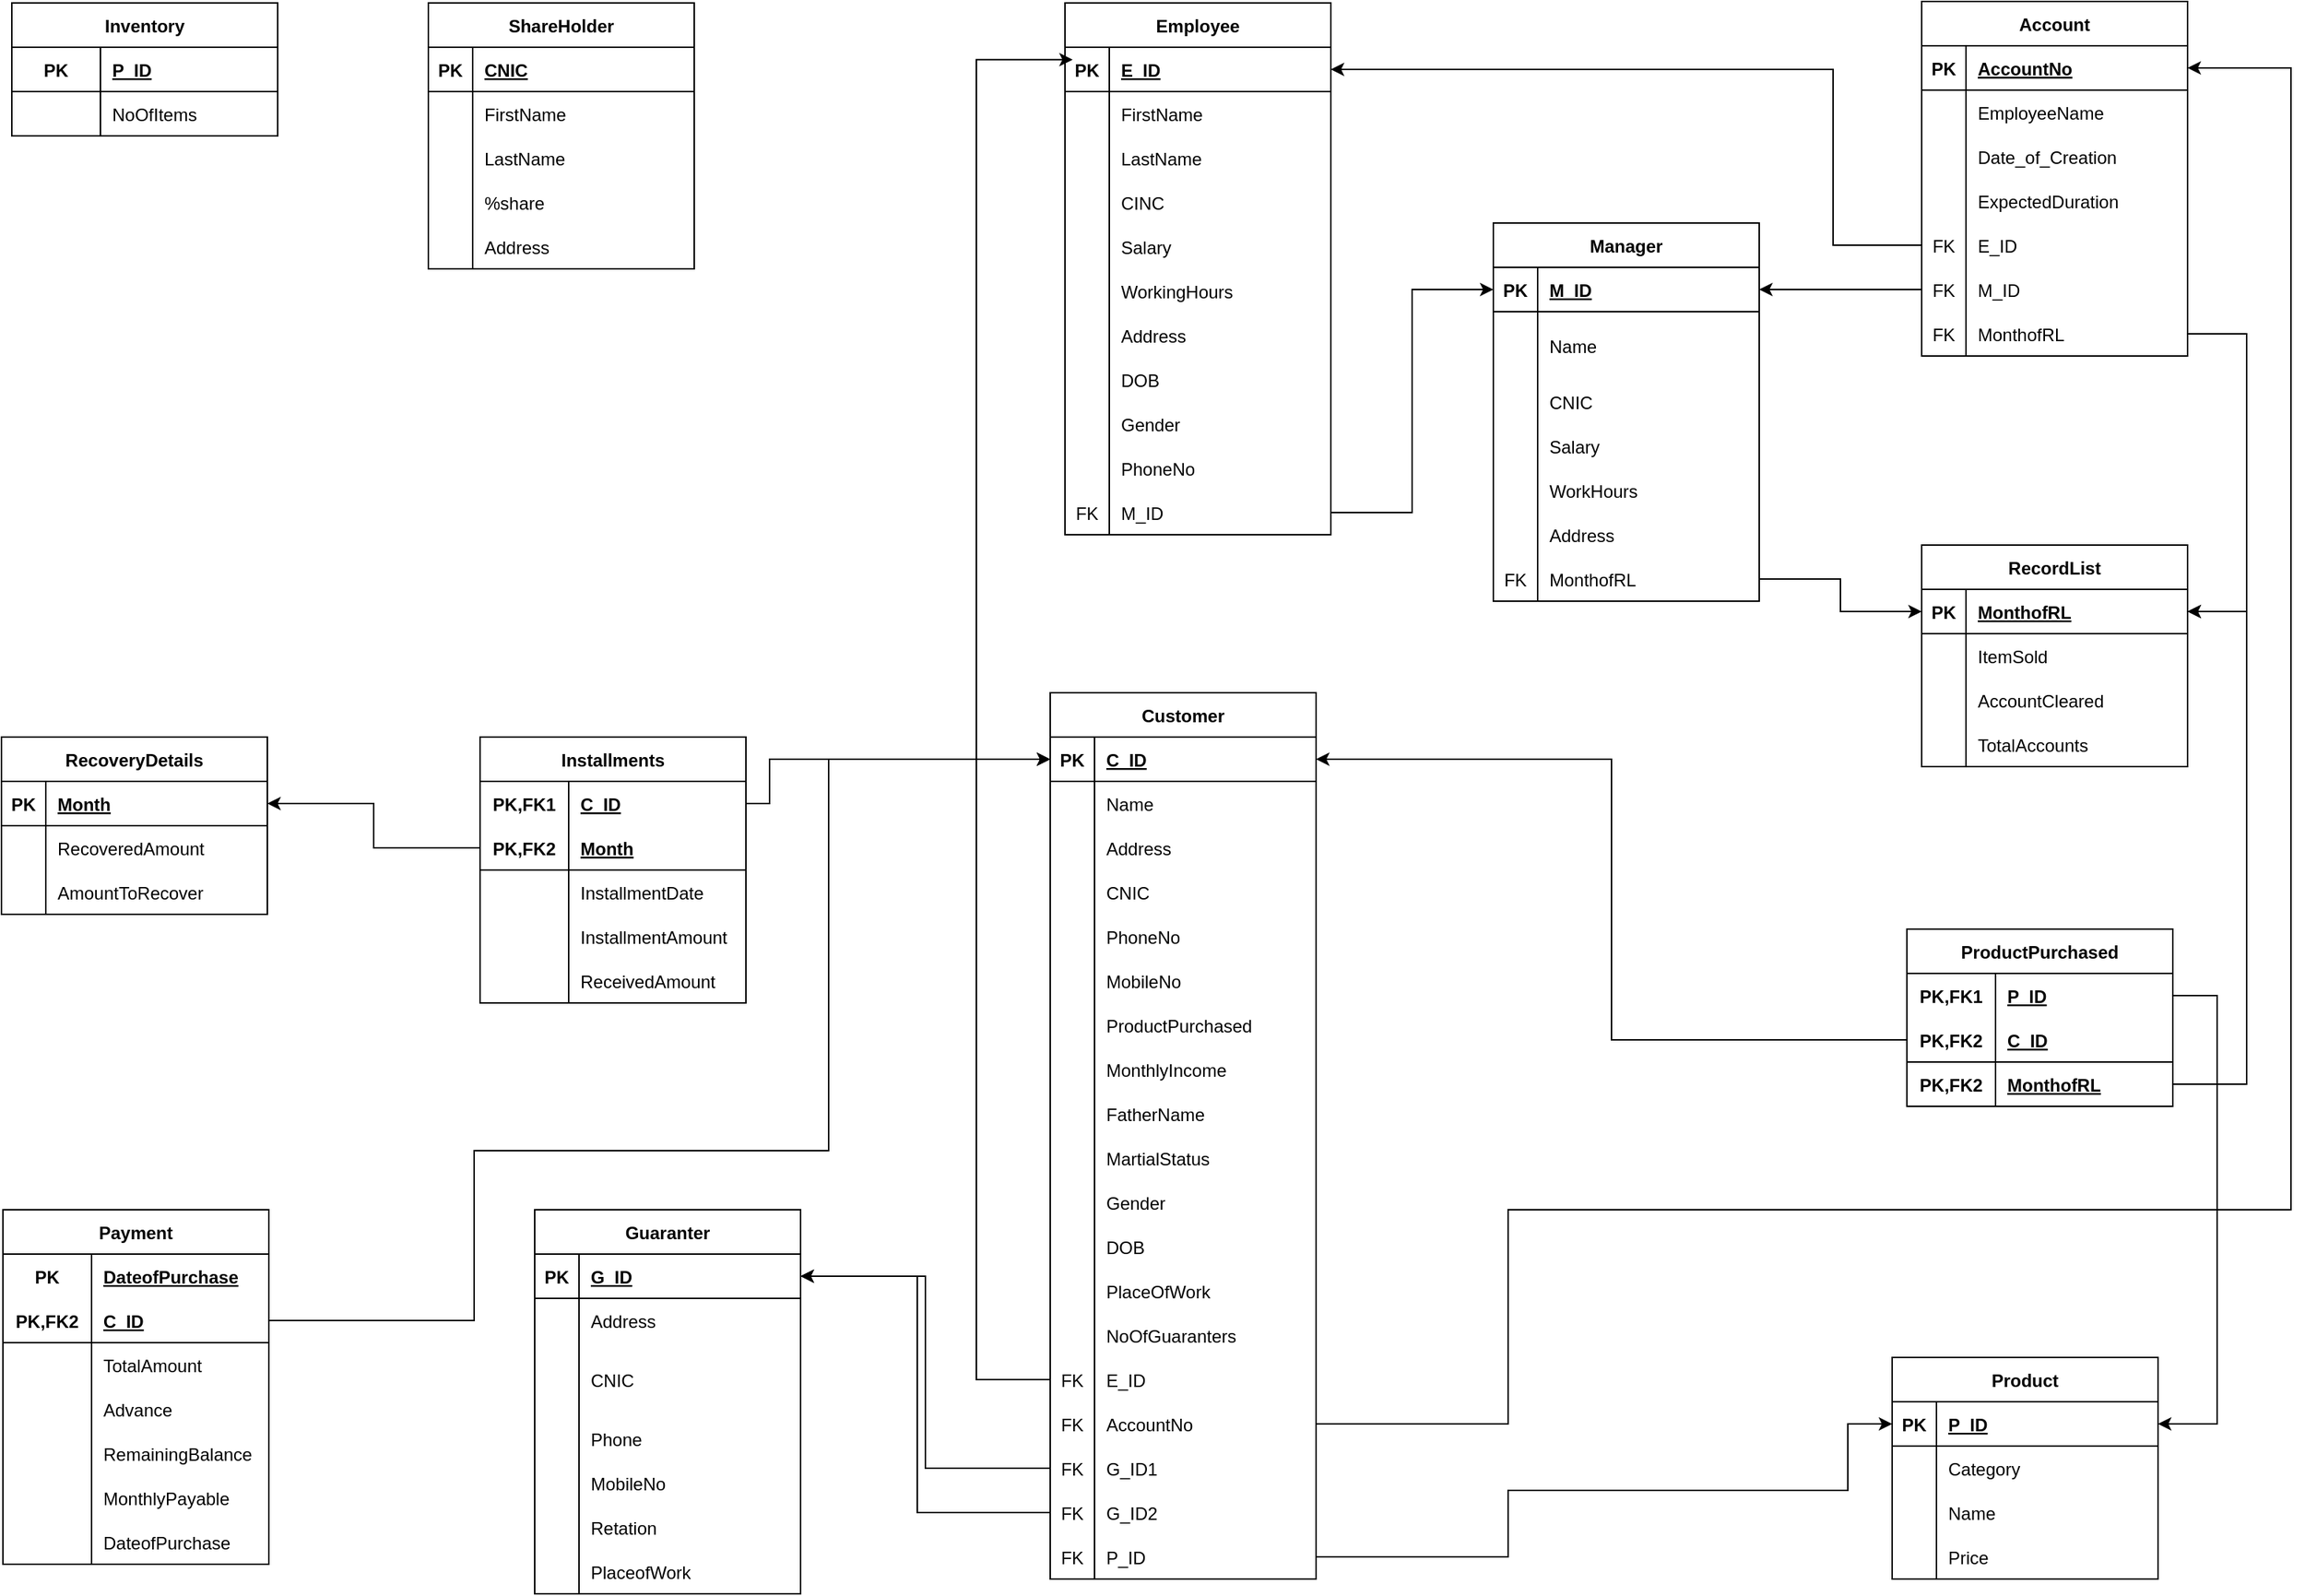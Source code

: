 <mxfile version="20.6.2" type="device"><diagram id="KAgmN59jvdootm3_DscD" name="Page-1"><mxGraphModel dx="1888" dy="521" grid="1" gridSize="10" guides="1" tooltips="1" connect="1" arrows="1" fold="1" page="1" pageScale="1" pageWidth="850" pageHeight="1100" math="0" shadow="0"><root><mxCell id="0"/><mxCell id="1" parent="0"/><mxCell id="FpUg-BPpOf2sKcMnHjR_-1" value="ShareHolder" style="shape=table;startSize=30;container=1;collapsible=1;childLayout=tableLayout;fixedRows=1;rowLines=0;fontStyle=1;align=center;resizeLast=1;" parent="1" vertex="1"><mxGeometry x="129" y="23" width="180" height="180" as="geometry"/></mxCell><mxCell id="FpUg-BPpOf2sKcMnHjR_-2" value="" style="shape=tableRow;horizontal=0;startSize=0;swimlaneHead=0;swimlaneBody=0;fillColor=none;collapsible=0;dropTarget=0;points=[[0,0.5],[1,0.5]];portConstraint=eastwest;top=0;left=0;right=0;bottom=1;" parent="FpUg-BPpOf2sKcMnHjR_-1" vertex="1"><mxGeometry y="30" width="180" height="30" as="geometry"/></mxCell><mxCell id="FpUg-BPpOf2sKcMnHjR_-3" value="PK" style="shape=partialRectangle;connectable=0;fillColor=none;top=0;left=0;bottom=0;right=0;fontStyle=1;overflow=hidden;" parent="FpUg-BPpOf2sKcMnHjR_-2" vertex="1"><mxGeometry width="30" height="30" as="geometry"><mxRectangle width="30" height="30" as="alternateBounds"/></mxGeometry></mxCell><mxCell id="FpUg-BPpOf2sKcMnHjR_-4" value="CNIC" style="shape=partialRectangle;connectable=0;fillColor=none;top=0;left=0;bottom=0;right=0;align=left;spacingLeft=6;fontStyle=5;overflow=hidden;" parent="FpUg-BPpOf2sKcMnHjR_-2" vertex="1"><mxGeometry x="30" width="150" height="30" as="geometry"><mxRectangle width="150" height="30" as="alternateBounds"/></mxGeometry></mxCell><mxCell id="FpUg-BPpOf2sKcMnHjR_-5" value="" style="shape=tableRow;horizontal=0;startSize=0;swimlaneHead=0;swimlaneBody=0;fillColor=none;collapsible=0;dropTarget=0;points=[[0,0.5],[1,0.5]];portConstraint=eastwest;top=0;left=0;right=0;bottom=0;" parent="FpUg-BPpOf2sKcMnHjR_-1" vertex="1"><mxGeometry y="60" width="180" height="30" as="geometry"/></mxCell><mxCell id="FpUg-BPpOf2sKcMnHjR_-6" value="" style="shape=partialRectangle;connectable=0;fillColor=none;top=0;left=0;bottom=0;right=0;editable=1;overflow=hidden;" parent="FpUg-BPpOf2sKcMnHjR_-5" vertex="1"><mxGeometry width="30" height="30" as="geometry"><mxRectangle width="30" height="30" as="alternateBounds"/></mxGeometry></mxCell><mxCell id="FpUg-BPpOf2sKcMnHjR_-7" value="FirstName" style="shape=partialRectangle;connectable=0;fillColor=none;top=0;left=0;bottom=0;right=0;align=left;spacingLeft=6;overflow=hidden;" parent="FpUg-BPpOf2sKcMnHjR_-5" vertex="1"><mxGeometry x="30" width="150" height="30" as="geometry"><mxRectangle width="150" height="30" as="alternateBounds"/></mxGeometry></mxCell><mxCell id="FpUg-BPpOf2sKcMnHjR_-8" value="" style="shape=tableRow;horizontal=0;startSize=0;swimlaneHead=0;swimlaneBody=0;fillColor=none;collapsible=0;dropTarget=0;points=[[0,0.5],[1,0.5]];portConstraint=eastwest;top=0;left=0;right=0;bottom=0;" parent="FpUg-BPpOf2sKcMnHjR_-1" vertex="1"><mxGeometry y="90" width="180" height="30" as="geometry"/></mxCell><mxCell id="FpUg-BPpOf2sKcMnHjR_-9" value="" style="shape=partialRectangle;connectable=0;fillColor=none;top=0;left=0;bottom=0;right=0;editable=1;overflow=hidden;" parent="FpUg-BPpOf2sKcMnHjR_-8" vertex="1"><mxGeometry width="30" height="30" as="geometry"><mxRectangle width="30" height="30" as="alternateBounds"/></mxGeometry></mxCell><mxCell id="FpUg-BPpOf2sKcMnHjR_-10" value="LastName" style="shape=partialRectangle;connectable=0;fillColor=none;top=0;left=0;bottom=0;right=0;align=left;spacingLeft=6;overflow=hidden;" parent="FpUg-BPpOf2sKcMnHjR_-8" vertex="1"><mxGeometry x="30" width="150" height="30" as="geometry"><mxRectangle width="150" height="30" as="alternateBounds"/></mxGeometry></mxCell><mxCell id="FpUg-BPpOf2sKcMnHjR_-11" value="" style="shape=tableRow;horizontal=0;startSize=0;swimlaneHead=0;swimlaneBody=0;fillColor=none;collapsible=0;dropTarget=0;points=[[0,0.5],[1,0.5]];portConstraint=eastwest;top=0;left=0;right=0;bottom=0;" parent="FpUg-BPpOf2sKcMnHjR_-1" vertex="1"><mxGeometry y="120" width="180" height="30" as="geometry"/></mxCell><mxCell id="FpUg-BPpOf2sKcMnHjR_-12" value="" style="shape=partialRectangle;connectable=0;fillColor=none;top=0;left=0;bottom=0;right=0;editable=1;overflow=hidden;" parent="FpUg-BPpOf2sKcMnHjR_-11" vertex="1"><mxGeometry width="30" height="30" as="geometry"><mxRectangle width="30" height="30" as="alternateBounds"/></mxGeometry></mxCell><mxCell id="FpUg-BPpOf2sKcMnHjR_-13" value="%share" style="shape=partialRectangle;connectable=0;fillColor=none;top=0;left=0;bottom=0;right=0;align=left;spacingLeft=6;overflow=hidden;" parent="FpUg-BPpOf2sKcMnHjR_-11" vertex="1"><mxGeometry x="30" width="150" height="30" as="geometry"><mxRectangle width="150" height="30" as="alternateBounds"/></mxGeometry></mxCell><mxCell id="FpUg-BPpOf2sKcMnHjR_-29" value="" style="shape=tableRow;horizontal=0;startSize=0;swimlaneHead=0;swimlaneBody=0;fillColor=none;collapsible=0;dropTarget=0;points=[[0,0.5],[1,0.5]];portConstraint=eastwest;top=0;left=0;right=0;bottom=0;" parent="FpUg-BPpOf2sKcMnHjR_-1" vertex="1"><mxGeometry y="150" width="180" height="30" as="geometry"/></mxCell><mxCell id="FpUg-BPpOf2sKcMnHjR_-30" value="" style="shape=partialRectangle;connectable=0;fillColor=none;top=0;left=0;bottom=0;right=0;editable=1;overflow=hidden;" parent="FpUg-BPpOf2sKcMnHjR_-29" vertex="1"><mxGeometry width="30" height="30" as="geometry"><mxRectangle width="30" height="30" as="alternateBounds"/></mxGeometry></mxCell><mxCell id="FpUg-BPpOf2sKcMnHjR_-31" value="Address" style="shape=partialRectangle;connectable=0;fillColor=none;top=0;left=0;bottom=0;right=0;align=left;spacingLeft=6;overflow=hidden;" parent="FpUg-BPpOf2sKcMnHjR_-29" vertex="1"><mxGeometry x="30" width="150" height="30" as="geometry"><mxRectangle width="150" height="30" as="alternateBounds"/></mxGeometry></mxCell><mxCell id="FpUg-BPpOf2sKcMnHjR_-58" value="Employee" style="shape=table;startSize=30;container=1;collapsible=1;childLayout=tableLayout;fixedRows=1;rowLines=0;fontStyle=1;align=center;resizeLast=1;" parent="1" vertex="1"><mxGeometry x="560" y="23" width="180" height="360" as="geometry"/></mxCell><mxCell id="FpUg-BPpOf2sKcMnHjR_-59" value="" style="shape=tableRow;horizontal=0;startSize=0;swimlaneHead=0;swimlaneBody=0;fillColor=none;collapsible=0;dropTarget=0;points=[[0,0.5],[1,0.5]];portConstraint=eastwest;top=0;left=0;right=0;bottom=1;" parent="FpUg-BPpOf2sKcMnHjR_-58" vertex="1"><mxGeometry y="30" width="180" height="30" as="geometry"/></mxCell><mxCell id="FpUg-BPpOf2sKcMnHjR_-60" value="PK" style="shape=partialRectangle;connectable=0;fillColor=none;top=0;left=0;bottom=0;right=0;fontStyle=1;overflow=hidden;" parent="FpUg-BPpOf2sKcMnHjR_-59" vertex="1"><mxGeometry width="30" height="30" as="geometry"><mxRectangle width="30" height="30" as="alternateBounds"/></mxGeometry></mxCell><mxCell id="FpUg-BPpOf2sKcMnHjR_-61" value="E_ID" style="shape=partialRectangle;connectable=0;fillColor=none;top=0;left=0;bottom=0;right=0;align=left;spacingLeft=6;fontStyle=5;overflow=hidden;" parent="FpUg-BPpOf2sKcMnHjR_-59" vertex="1"><mxGeometry x="30" width="150" height="30" as="geometry"><mxRectangle width="150" height="30" as="alternateBounds"/></mxGeometry></mxCell><mxCell id="FpUg-BPpOf2sKcMnHjR_-62" value="" style="shape=tableRow;horizontal=0;startSize=0;swimlaneHead=0;swimlaneBody=0;fillColor=none;collapsible=0;dropTarget=0;points=[[0,0.5],[1,0.5]];portConstraint=eastwest;top=0;left=0;right=0;bottom=0;" parent="FpUg-BPpOf2sKcMnHjR_-58" vertex="1"><mxGeometry y="60" width="180" height="30" as="geometry"/></mxCell><mxCell id="FpUg-BPpOf2sKcMnHjR_-63" value="" style="shape=partialRectangle;connectable=0;fillColor=none;top=0;left=0;bottom=0;right=0;editable=1;overflow=hidden;" parent="FpUg-BPpOf2sKcMnHjR_-62" vertex="1"><mxGeometry width="30" height="30" as="geometry"><mxRectangle width="30" height="30" as="alternateBounds"/></mxGeometry></mxCell><mxCell id="FpUg-BPpOf2sKcMnHjR_-64" value="FirstName" style="shape=partialRectangle;connectable=0;fillColor=none;top=0;left=0;bottom=0;right=0;align=left;spacingLeft=6;overflow=hidden;" parent="FpUg-BPpOf2sKcMnHjR_-62" vertex="1"><mxGeometry x="30" width="150" height="30" as="geometry"><mxRectangle width="150" height="30" as="alternateBounds"/></mxGeometry></mxCell><mxCell id="FpUg-BPpOf2sKcMnHjR_-65" value="" style="shape=tableRow;horizontal=0;startSize=0;swimlaneHead=0;swimlaneBody=0;fillColor=none;collapsible=0;dropTarget=0;points=[[0,0.5],[1,0.5]];portConstraint=eastwest;top=0;left=0;right=0;bottom=0;" parent="FpUg-BPpOf2sKcMnHjR_-58" vertex="1"><mxGeometry y="90" width="180" height="30" as="geometry"/></mxCell><mxCell id="FpUg-BPpOf2sKcMnHjR_-66" value="" style="shape=partialRectangle;connectable=0;fillColor=none;top=0;left=0;bottom=0;right=0;editable=1;overflow=hidden;" parent="FpUg-BPpOf2sKcMnHjR_-65" vertex="1"><mxGeometry width="30" height="30" as="geometry"><mxRectangle width="30" height="30" as="alternateBounds"/></mxGeometry></mxCell><mxCell id="FpUg-BPpOf2sKcMnHjR_-67" value="LastName" style="shape=partialRectangle;connectable=0;fillColor=none;top=0;left=0;bottom=0;right=0;align=left;spacingLeft=6;overflow=hidden;" parent="FpUg-BPpOf2sKcMnHjR_-65" vertex="1"><mxGeometry x="30" width="150" height="30" as="geometry"><mxRectangle width="150" height="30" as="alternateBounds"/></mxGeometry></mxCell><mxCell id="FpUg-BPpOf2sKcMnHjR_-68" value="" style="shape=tableRow;horizontal=0;startSize=0;swimlaneHead=0;swimlaneBody=0;fillColor=none;collapsible=0;dropTarget=0;points=[[0,0.5],[1,0.5]];portConstraint=eastwest;top=0;left=0;right=0;bottom=0;" parent="FpUg-BPpOf2sKcMnHjR_-58" vertex="1"><mxGeometry y="120" width="180" height="30" as="geometry"/></mxCell><mxCell id="FpUg-BPpOf2sKcMnHjR_-69" value="" style="shape=partialRectangle;connectable=0;fillColor=none;top=0;left=0;bottom=0;right=0;editable=1;overflow=hidden;" parent="FpUg-BPpOf2sKcMnHjR_-68" vertex="1"><mxGeometry width="30" height="30" as="geometry"><mxRectangle width="30" height="30" as="alternateBounds"/></mxGeometry></mxCell><mxCell id="FpUg-BPpOf2sKcMnHjR_-70" value="CINC" style="shape=partialRectangle;connectable=0;fillColor=none;top=0;left=0;bottom=0;right=0;align=left;spacingLeft=6;overflow=hidden;" parent="FpUg-BPpOf2sKcMnHjR_-68" vertex="1"><mxGeometry x="30" width="150" height="30" as="geometry"><mxRectangle width="150" height="30" as="alternateBounds"/></mxGeometry></mxCell><mxCell id="FpUg-BPpOf2sKcMnHjR_-71" value="" style="shape=tableRow;horizontal=0;startSize=0;swimlaneHead=0;swimlaneBody=0;fillColor=none;collapsible=0;dropTarget=0;points=[[0,0.5],[1,0.5]];portConstraint=eastwest;top=0;left=0;right=0;bottom=0;" parent="FpUg-BPpOf2sKcMnHjR_-58" vertex="1"><mxGeometry y="150" width="180" height="30" as="geometry"/></mxCell><mxCell id="FpUg-BPpOf2sKcMnHjR_-72" value="" style="shape=partialRectangle;connectable=0;fillColor=none;top=0;left=0;bottom=0;right=0;editable=1;overflow=hidden;" parent="FpUg-BPpOf2sKcMnHjR_-71" vertex="1"><mxGeometry width="30" height="30" as="geometry"><mxRectangle width="30" height="30" as="alternateBounds"/></mxGeometry></mxCell><mxCell id="FpUg-BPpOf2sKcMnHjR_-73" value="Salary" style="shape=partialRectangle;connectable=0;fillColor=none;top=0;left=0;bottom=0;right=0;align=left;spacingLeft=6;overflow=hidden;" parent="FpUg-BPpOf2sKcMnHjR_-71" vertex="1"><mxGeometry x="30" width="150" height="30" as="geometry"><mxRectangle width="150" height="30" as="alternateBounds"/></mxGeometry></mxCell><mxCell id="FpUg-BPpOf2sKcMnHjR_-74" value="" style="shape=tableRow;horizontal=0;startSize=0;swimlaneHead=0;swimlaneBody=0;fillColor=none;collapsible=0;dropTarget=0;points=[[0,0.5],[1,0.5]];portConstraint=eastwest;top=0;left=0;right=0;bottom=0;" parent="FpUg-BPpOf2sKcMnHjR_-58" vertex="1"><mxGeometry y="180" width="180" height="30" as="geometry"/></mxCell><mxCell id="FpUg-BPpOf2sKcMnHjR_-75" value="" style="shape=partialRectangle;connectable=0;fillColor=none;top=0;left=0;bottom=0;right=0;editable=1;overflow=hidden;" parent="FpUg-BPpOf2sKcMnHjR_-74" vertex="1"><mxGeometry width="30" height="30" as="geometry"><mxRectangle width="30" height="30" as="alternateBounds"/></mxGeometry></mxCell><mxCell id="FpUg-BPpOf2sKcMnHjR_-76" value="WorkingHours" style="shape=partialRectangle;connectable=0;fillColor=none;top=0;left=0;bottom=0;right=0;align=left;spacingLeft=6;overflow=hidden;" parent="FpUg-BPpOf2sKcMnHjR_-74" vertex="1"><mxGeometry x="30" width="150" height="30" as="geometry"><mxRectangle width="150" height="30" as="alternateBounds"/></mxGeometry></mxCell><mxCell id="FpUg-BPpOf2sKcMnHjR_-77" value="" style="shape=tableRow;horizontal=0;startSize=0;swimlaneHead=0;swimlaneBody=0;fillColor=none;collapsible=0;dropTarget=0;points=[[0,0.5],[1,0.5]];portConstraint=eastwest;top=0;left=0;right=0;bottom=0;" parent="FpUg-BPpOf2sKcMnHjR_-58" vertex="1"><mxGeometry y="210" width="180" height="30" as="geometry"/></mxCell><mxCell id="FpUg-BPpOf2sKcMnHjR_-78" value="" style="shape=partialRectangle;connectable=0;fillColor=none;top=0;left=0;bottom=0;right=0;editable=1;overflow=hidden;" parent="FpUg-BPpOf2sKcMnHjR_-77" vertex="1"><mxGeometry width="30" height="30" as="geometry"><mxRectangle width="30" height="30" as="alternateBounds"/></mxGeometry></mxCell><mxCell id="FpUg-BPpOf2sKcMnHjR_-79" value="Address" style="shape=partialRectangle;connectable=0;fillColor=none;top=0;left=0;bottom=0;right=0;align=left;spacingLeft=6;overflow=hidden;" parent="FpUg-BPpOf2sKcMnHjR_-77" vertex="1"><mxGeometry x="30" width="150" height="30" as="geometry"><mxRectangle width="150" height="30" as="alternateBounds"/></mxGeometry></mxCell><mxCell id="FpUg-BPpOf2sKcMnHjR_-80" value="" style="shape=tableRow;horizontal=0;startSize=0;swimlaneHead=0;swimlaneBody=0;fillColor=none;collapsible=0;dropTarget=0;points=[[0,0.5],[1,0.5]];portConstraint=eastwest;top=0;left=0;right=0;bottom=0;" parent="FpUg-BPpOf2sKcMnHjR_-58" vertex="1"><mxGeometry y="240" width="180" height="30" as="geometry"/></mxCell><mxCell id="FpUg-BPpOf2sKcMnHjR_-81" value="" style="shape=partialRectangle;connectable=0;fillColor=none;top=0;left=0;bottom=0;right=0;editable=1;overflow=hidden;" parent="FpUg-BPpOf2sKcMnHjR_-80" vertex="1"><mxGeometry width="30" height="30" as="geometry"><mxRectangle width="30" height="30" as="alternateBounds"/></mxGeometry></mxCell><mxCell id="FpUg-BPpOf2sKcMnHjR_-82" value="DOB" style="shape=partialRectangle;connectable=0;fillColor=none;top=0;left=0;bottom=0;right=0;align=left;spacingLeft=6;overflow=hidden;" parent="FpUg-BPpOf2sKcMnHjR_-80" vertex="1"><mxGeometry x="30" width="150" height="30" as="geometry"><mxRectangle width="150" height="30" as="alternateBounds"/></mxGeometry></mxCell><mxCell id="FpUg-BPpOf2sKcMnHjR_-83" value="" style="shape=tableRow;horizontal=0;startSize=0;swimlaneHead=0;swimlaneBody=0;fillColor=none;collapsible=0;dropTarget=0;points=[[0,0.5],[1,0.5]];portConstraint=eastwest;top=0;left=0;right=0;bottom=0;" parent="FpUg-BPpOf2sKcMnHjR_-58" vertex="1"><mxGeometry y="270" width="180" height="30" as="geometry"/></mxCell><mxCell id="FpUg-BPpOf2sKcMnHjR_-84" value="" style="shape=partialRectangle;connectable=0;fillColor=none;top=0;left=0;bottom=0;right=0;editable=1;overflow=hidden;" parent="FpUg-BPpOf2sKcMnHjR_-83" vertex="1"><mxGeometry width="30" height="30" as="geometry"><mxRectangle width="30" height="30" as="alternateBounds"/></mxGeometry></mxCell><mxCell id="FpUg-BPpOf2sKcMnHjR_-85" value="Gender" style="shape=partialRectangle;connectable=0;fillColor=none;top=0;left=0;bottom=0;right=0;align=left;spacingLeft=6;overflow=hidden;" parent="FpUg-BPpOf2sKcMnHjR_-83" vertex="1"><mxGeometry x="30" width="150" height="30" as="geometry"><mxRectangle width="150" height="30" as="alternateBounds"/></mxGeometry></mxCell><mxCell id="FpUg-BPpOf2sKcMnHjR_-86" value="" style="shape=tableRow;horizontal=0;startSize=0;swimlaneHead=0;swimlaneBody=0;fillColor=none;collapsible=0;dropTarget=0;points=[[0,0.5],[1,0.5]];portConstraint=eastwest;top=0;left=0;right=0;bottom=0;" parent="FpUg-BPpOf2sKcMnHjR_-58" vertex="1"><mxGeometry y="300" width="180" height="30" as="geometry"/></mxCell><mxCell id="FpUg-BPpOf2sKcMnHjR_-87" value="" style="shape=partialRectangle;connectable=0;fillColor=none;top=0;left=0;bottom=0;right=0;editable=1;overflow=hidden;" parent="FpUg-BPpOf2sKcMnHjR_-86" vertex="1"><mxGeometry width="30" height="30" as="geometry"><mxRectangle width="30" height="30" as="alternateBounds"/></mxGeometry></mxCell><mxCell id="FpUg-BPpOf2sKcMnHjR_-88" value="PhoneNo" style="shape=partialRectangle;connectable=0;fillColor=none;top=0;left=0;bottom=0;right=0;align=left;spacingLeft=6;overflow=hidden;" parent="FpUg-BPpOf2sKcMnHjR_-86" vertex="1"><mxGeometry x="30" width="150" height="30" as="geometry"><mxRectangle width="150" height="30" as="alternateBounds"/></mxGeometry></mxCell><mxCell id="FpUg-BPpOf2sKcMnHjR_-89" value="" style="shape=tableRow;horizontal=0;startSize=0;swimlaneHead=0;swimlaneBody=0;fillColor=none;collapsible=0;dropTarget=0;points=[[0,0.5],[1,0.5]];portConstraint=eastwest;top=0;left=0;right=0;bottom=0;" parent="FpUg-BPpOf2sKcMnHjR_-58" vertex="1"><mxGeometry y="330" width="180" height="30" as="geometry"/></mxCell><mxCell id="FpUg-BPpOf2sKcMnHjR_-90" value="FK" style="shape=partialRectangle;connectable=0;fillColor=none;top=0;left=0;bottom=0;right=0;editable=1;overflow=hidden;" parent="FpUg-BPpOf2sKcMnHjR_-89" vertex="1"><mxGeometry width="30" height="30" as="geometry"><mxRectangle width="30" height="30" as="alternateBounds"/></mxGeometry></mxCell><mxCell id="FpUg-BPpOf2sKcMnHjR_-91" value="M_ID" style="shape=partialRectangle;connectable=0;fillColor=none;top=0;left=0;bottom=0;right=0;align=left;spacingLeft=6;overflow=hidden;" parent="FpUg-BPpOf2sKcMnHjR_-89" vertex="1"><mxGeometry x="30" width="150" height="30" as="geometry"><mxRectangle width="150" height="30" as="alternateBounds"/></mxGeometry></mxCell><mxCell id="FpUg-BPpOf2sKcMnHjR_-104" value="Manager" style="shape=table;startSize=30;container=1;collapsible=1;childLayout=tableLayout;fixedRows=1;rowLines=0;fontStyle=1;align=center;resizeLast=1;" parent="1" vertex="1"><mxGeometry x="850" y="172" width="180" height="256" as="geometry"/></mxCell><mxCell id="FpUg-BPpOf2sKcMnHjR_-105" value="" style="shape=tableRow;horizontal=0;startSize=0;swimlaneHead=0;swimlaneBody=0;fillColor=none;collapsible=0;dropTarget=0;points=[[0,0.5],[1,0.5]];portConstraint=eastwest;top=0;left=0;right=0;bottom=1;" parent="FpUg-BPpOf2sKcMnHjR_-104" vertex="1"><mxGeometry y="30" width="180" height="30" as="geometry"/></mxCell><mxCell id="FpUg-BPpOf2sKcMnHjR_-106" value="PK" style="shape=partialRectangle;connectable=0;fillColor=none;top=0;left=0;bottom=0;right=0;fontStyle=1;overflow=hidden;" parent="FpUg-BPpOf2sKcMnHjR_-105" vertex="1"><mxGeometry width="30" height="30" as="geometry"><mxRectangle width="30" height="30" as="alternateBounds"/></mxGeometry></mxCell><mxCell id="FpUg-BPpOf2sKcMnHjR_-107" value="M_ID" style="shape=partialRectangle;connectable=0;fillColor=none;top=0;left=0;bottom=0;right=0;align=left;spacingLeft=6;fontStyle=5;overflow=hidden;" parent="FpUg-BPpOf2sKcMnHjR_-105" vertex="1"><mxGeometry x="30" width="150" height="30" as="geometry"><mxRectangle width="150" height="30" as="alternateBounds"/></mxGeometry></mxCell><mxCell id="FpUg-BPpOf2sKcMnHjR_-108" value="" style="shape=tableRow;horizontal=0;startSize=0;swimlaneHead=0;swimlaneBody=0;fillColor=none;collapsible=0;dropTarget=0;points=[[0,0.5],[1,0.5]];portConstraint=eastwest;top=0;left=0;right=0;bottom=0;" parent="FpUg-BPpOf2sKcMnHjR_-104" vertex="1"><mxGeometry y="60" width="180" height="46" as="geometry"/></mxCell><mxCell id="FpUg-BPpOf2sKcMnHjR_-109" value="" style="shape=partialRectangle;connectable=0;fillColor=none;top=0;left=0;bottom=0;right=0;editable=1;overflow=hidden;" parent="FpUg-BPpOf2sKcMnHjR_-108" vertex="1"><mxGeometry width="30" height="46" as="geometry"><mxRectangle width="30" height="46" as="alternateBounds"/></mxGeometry></mxCell><mxCell id="FpUg-BPpOf2sKcMnHjR_-110" value="Name" style="shape=partialRectangle;connectable=0;fillColor=none;top=0;left=0;bottom=0;right=0;align=left;spacingLeft=6;overflow=hidden;" parent="FpUg-BPpOf2sKcMnHjR_-108" vertex="1"><mxGeometry x="30" width="150" height="46" as="geometry"><mxRectangle width="150" height="46" as="alternateBounds"/></mxGeometry></mxCell><mxCell id="FpUg-BPpOf2sKcMnHjR_-111" value="" style="shape=tableRow;horizontal=0;startSize=0;swimlaneHead=0;swimlaneBody=0;fillColor=none;collapsible=0;dropTarget=0;points=[[0,0.5],[1,0.5]];portConstraint=eastwest;top=0;left=0;right=0;bottom=0;" parent="FpUg-BPpOf2sKcMnHjR_-104" vertex="1"><mxGeometry y="106" width="180" height="30" as="geometry"/></mxCell><mxCell id="FpUg-BPpOf2sKcMnHjR_-112" value="" style="shape=partialRectangle;connectable=0;fillColor=none;top=0;left=0;bottom=0;right=0;editable=1;overflow=hidden;" parent="FpUg-BPpOf2sKcMnHjR_-111" vertex="1"><mxGeometry width="30" height="30" as="geometry"><mxRectangle width="30" height="30" as="alternateBounds"/></mxGeometry></mxCell><mxCell id="FpUg-BPpOf2sKcMnHjR_-113" value="CNIC" style="shape=partialRectangle;connectable=0;fillColor=none;top=0;left=0;bottom=0;right=0;align=left;spacingLeft=6;overflow=hidden;" parent="FpUg-BPpOf2sKcMnHjR_-111" vertex="1"><mxGeometry x="30" width="150" height="30" as="geometry"><mxRectangle width="150" height="30" as="alternateBounds"/></mxGeometry></mxCell><mxCell id="FpUg-BPpOf2sKcMnHjR_-114" value="" style="shape=tableRow;horizontal=0;startSize=0;swimlaneHead=0;swimlaneBody=0;fillColor=none;collapsible=0;dropTarget=0;points=[[0,0.5],[1,0.5]];portConstraint=eastwest;top=0;left=0;right=0;bottom=0;" parent="FpUg-BPpOf2sKcMnHjR_-104" vertex="1"><mxGeometry y="136" width="180" height="30" as="geometry"/></mxCell><mxCell id="FpUg-BPpOf2sKcMnHjR_-115" value="" style="shape=partialRectangle;connectable=0;fillColor=none;top=0;left=0;bottom=0;right=0;editable=1;overflow=hidden;" parent="FpUg-BPpOf2sKcMnHjR_-114" vertex="1"><mxGeometry width="30" height="30" as="geometry"><mxRectangle width="30" height="30" as="alternateBounds"/></mxGeometry></mxCell><mxCell id="FpUg-BPpOf2sKcMnHjR_-116" value="Salary" style="shape=partialRectangle;connectable=0;fillColor=none;top=0;left=0;bottom=0;right=0;align=left;spacingLeft=6;overflow=hidden;" parent="FpUg-BPpOf2sKcMnHjR_-114" vertex="1"><mxGeometry x="30" width="150" height="30" as="geometry"><mxRectangle width="150" height="30" as="alternateBounds"/></mxGeometry></mxCell><mxCell id="FpUg-BPpOf2sKcMnHjR_-117" value="" style="shape=tableRow;horizontal=0;startSize=0;swimlaneHead=0;swimlaneBody=0;fillColor=none;collapsible=0;dropTarget=0;points=[[0,0.5],[1,0.5]];portConstraint=eastwest;top=0;left=0;right=0;bottom=0;" parent="FpUg-BPpOf2sKcMnHjR_-104" vertex="1"><mxGeometry y="166" width="180" height="30" as="geometry"/></mxCell><mxCell id="FpUg-BPpOf2sKcMnHjR_-118" value="" style="shape=partialRectangle;connectable=0;fillColor=none;top=0;left=0;bottom=0;right=0;editable=1;overflow=hidden;" parent="FpUg-BPpOf2sKcMnHjR_-117" vertex="1"><mxGeometry width="30" height="30" as="geometry"><mxRectangle width="30" height="30" as="alternateBounds"/></mxGeometry></mxCell><mxCell id="FpUg-BPpOf2sKcMnHjR_-119" value="WorkHours" style="shape=partialRectangle;connectable=0;fillColor=none;top=0;left=0;bottom=0;right=0;align=left;spacingLeft=6;overflow=hidden;" parent="FpUg-BPpOf2sKcMnHjR_-117" vertex="1"><mxGeometry x="30" width="150" height="30" as="geometry"><mxRectangle width="150" height="30" as="alternateBounds"/></mxGeometry></mxCell><mxCell id="FpUg-BPpOf2sKcMnHjR_-120" value="" style="shape=tableRow;horizontal=0;startSize=0;swimlaneHead=0;swimlaneBody=0;fillColor=none;collapsible=0;dropTarget=0;points=[[0,0.5],[1,0.5]];portConstraint=eastwest;top=0;left=0;right=0;bottom=0;" parent="FpUg-BPpOf2sKcMnHjR_-104" vertex="1"><mxGeometry y="196" width="180" height="30" as="geometry"/></mxCell><mxCell id="FpUg-BPpOf2sKcMnHjR_-121" value="" style="shape=partialRectangle;connectable=0;fillColor=none;top=0;left=0;bottom=0;right=0;editable=1;overflow=hidden;" parent="FpUg-BPpOf2sKcMnHjR_-120" vertex="1"><mxGeometry width="30" height="30" as="geometry"><mxRectangle width="30" height="30" as="alternateBounds"/></mxGeometry></mxCell><mxCell id="FpUg-BPpOf2sKcMnHjR_-122" value="Address" style="shape=partialRectangle;connectable=0;fillColor=none;top=0;left=0;bottom=0;right=0;align=left;spacingLeft=6;overflow=hidden;" parent="FpUg-BPpOf2sKcMnHjR_-120" vertex="1"><mxGeometry x="30" width="150" height="30" as="geometry"><mxRectangle width="150" height="30" as="alternateBounds"/></mxGeometry></mxCell><mxCell id="FpUg-BPpOf2sKcMnHjR_-129" value="" style="shape=tableRow;horizontal=0;startSize=0;swimlaneHead=0;swimlaneBody=0;fillColor=none;collapsible=0;dropTarget=0;points=[[0,0.5],[1,0.5]];portConstraint=eastwest;top=0;left=0;right=0;bottom=0;" parent="FpUg-BPpOf2sKcMnHjR_-104" vertex="1"><mxGeometry y="226" width="180" height="30" as="geometry"/></mxCell><mxCell id="FpUg-BPpOf2sKcMnHjR_-130" value="FK" style="shape=partialRectangle;connectable=0;fillColor=none;top=0;left=0;bottom=0;right=0;editable=1;overflow=hidden;" parent="FpUg-BPpOf2sKcMnHjR_-129" vertex="1"><mxGeometry width="30" height="30" as="geometry"><mxRectangle width="30" height="30" as="alternateBounds"/></mxGeometry></mxCell><mxCell id="FpUg-BPpOf2sKcMnHjR_-131" value="MonthofRL" style="shape=partialRectangle;connectable=0;fillColor=none;top=0;left=0;bottom=0;right=0;align=left;spacingLeft=6;overflow=hidden;" parent="FpUg-BPpOf2sKcMnHjR_-129" vertex="1"><mxGeometry x="30" width="150" height="30" as="geometry"><mxRectangle width="150" height="30" as="alternateBounds"/></mxGeometry></mxCell><mxCell id="FpUg-BPpOf2sKcMnHjR_-132" value="Customer" style="shape=table;startSize=30;container=1;collapsible=1;childLayout=tableLayout;fixedRows=1;rowLines=0;fontStyle=1;align=center;resizeLast=1;" parent="1" vertex="1"><mxGeometry x="550" y="490" width="180" height="600" as="geometry"/></mxCell><mxCell id="FpUg-BPpOf2sKcMnHjR_-133" value="" style="shape=tableRow;horizontal=0;startSize=0;swimlaneHead=0;swimlaneBody=0;fillColor=none;collapsible=0;dropTarget=0;points=[[0,0.5],[1,0.5]];portConstraint=eastwest;top=0;left=0;right=0;bottom=1;" parent="FpUg-BPpOf2sKcMnHjR_-132" vertex="1"><mxGeometry y="30" width="180" height="30" as="geometry"/></mxCell><mxCell id="FpUg-BPpOf2sKcMnHjR_-134" value="PK" style="shape=partialRectangle;connectable=0;fillColor=none;top=0;left=0;bottom=0;right=0;fontStyle=1;overflow=hidden;" parent="FpUg-BPpOf2sKcMnHjR_-133" vertex="1"><mxGeometry width="30" height="30" as="geometry"><mxRectangle width="30" height="30" as="alternateBounds"/></mxGeometry></mxCell><mxCell id="FpUg-BPpOf2sKcMnHjR_-135" value="C_ID" style="shape=partialRectangle;connectable=0;fillColor=none;top=0;left=0;bottom=0;right=0;align=left;spacingLeft=6;fontStyle=5;overflow=hidden;" parent="FpUg-BPpOf2sKcMnHjR_-133" vertex="1"><mxGeometry x="30" width="150" height="30" as="geometry"><mxRectangle width="150" height="30" as="alternateBounds"/></mxGeometry></mxCell><mxCell id="FpUg-BPpOf2sKcMnHjR_-136" value="" style="shape=tableRow;horizontal=0;startSize=0;swimlaneHead=0;swimlaneBody=0;fillColor=none;collapsible=0;dropTarget=0;points=[[0,0.5],[1,0.5]];portConstraint=eastwest;top=0;left=0;right=0;bottom=0;" parent="FpUg-BPpOf2sKcMnHjR_-132" vertex="1"><mxGeometry y="60" width="180" height="30" as="geometry"/></mxCell><mxCell id="FpUg-BPpOf2sKcMnHjR_-137" value="" style="shape=partialRectangle;connectable=0;fillColor=none;top=0;left=0;bottom=0;right=0;editable=1;overflow=hidden;" parent="FpUg-BPpOf2sKcMnHjR_-136" vertex="1"><mxGeometry width="30" height="30" as="geometry"><mxRectangle width="30" height="30" as="alternateBounds"/></mxGeometry></mxCell><mxCell id="FpUg-BPpOf2sKcMnHjR_-138" value="Name" style="shape=partialRectangle;connectable=0;fillColor=none;top=0;left=0;bottom=0;right=0;align=left;spacingLeft=6;overflow=hidden;" parent="FpUg-BPpOf2sKcMnHjR_-136" vertex="1"><mxGeometry x="30" width="150" height="30" as="geometry"><mxRectangle width="150" height="30" as="alternateBounds"/></mxGeometry></mxCell><mxCell id="FpUg-BPpOf2sKcMnHjR_-139" value="" style="shape=tableRow;horizontal=0;startSize=0;swimlaneHead=0;swimlaneBody=0;fillColor=none;collapsible=0;dropTarget=0;points=[[0,0.5],[1,0.5]];portConstraint=eastwest;top=0;left=0;right=0;bottom=0;" parent="FpUg-BPpOf2sKcMnHjR_-132" vertex="1"><mxGeometry y="90" width="180" height="30" as="geometry"/></mxCell><mxCell id="FpUg-BPpOf2sKcMnHjR_-140" value="" style="shape=partialRectangle;connectable=0;fillColor=none;top=0;left=0;bottom=0;right=0;editable=1;overflow=hidden;" parent="FpUg-BPpOf2sKcMnHjR_-139" vertex="1"><mxGeometry width="30" height="30" as="geometry"><mxRectangle width="30" height="30" as="alternateBounds"/></mxGeometry></mxCell><mxCell id="FpUg-BPpOf2sKcMnHjR_-141" value="Address   " style="shape=partialRectangle;connectable=0;fillColor=none;top=0;left=0;bottom=0;right=0;align=left;spacingLeft=6;overflow=hidden;" parent="FpUg-BPpOf2sKcMnHjR_-139" vertex="1"><mxGeometry x="30" width="150" height="30" as="geometry"><mxRectangle width="150" height="30" as="alternateBounds"/></mxGeometry></mxCell><mxCell id="FpUg-BPpOf2sKcMnHjR_-142" value="" style="shape=tableRow;horizontal=0;startSize=0;swimlaneHead=0;swimlaneBody=0;fillColor=none;collapsible=0;dropTarget=0;points=[[0,0.5],[1,0.5]];portConstraint=eastwest;top=0;left=0;right=0;bottom=0;" parent="FpUg-BPpOf2sKcMnHjR_-132" vertex="1"><mxGeometry y="120" width="180" height="30" as="geometry"/></mxCell><mxCell id="FpUg-BPpOf2sKcMnHjR_-143" value="" style="shape=partialRectangle;connectable=0;fillColor=none;top=0;left=0;bottom=0;right=0;editable=1;overflow=hidden;" parent="FpUg-BPpOf2sKcMnHjR_-142" vertex="1"><mxGeometry width="30" height="30" as="geometry"><mxRectangle width="30" height="30" as="alternateBounds"/></mxGeometry></mxCell><mxCell id="FpUg-BPpOf2sKcMnHjR_-144" value="CNIC" style="shape=partialRectangle;connectable=0;fillColor=none;top=0;left=0;bottom=0;right=0;align=left;spacingLeft=6;overflow=hidden;" parent="FpUg-BPpOf2sKcMnHjR_-142" vertex="1"><mxGeometry x="30" width="150" height="30" as="geometry"><mxRectangle width="150" height="30" as="alternateBounds"/></mxGeometry></mxCell><mxCell id="FpUg-BPpOf2sKcMnHjR_-145" value="" style="shape=tableRow;horizontal=0;startSize=0;swimlaneHead=0;swimlaneBody=0;fillColor=none;collapsible=0;dropTarget=0;points=[[0,0.5],[1,0.5]];portConstraint=eastwest;top=0;left=0;right=0;bottom=0;" parent="FpUg-BPpOf2sKcMnHjR_-132" vertex="1"><mxGeometry y="150" width="180" height="30" as="geometry"/></mxCell><mxCell id="FpUg-BPpOf2sKcMnHjR_-146" value="" style="shape=partialRectangle;connectable=0;fillColor=none;top=0;left=0;bottom=0;right=0;editable=1;overflow=hidden;" parent="FpUg-BPpOf2sKcMnHjR_-145" vertex="1"><mxGeometry width="30" height="30" as="geometry"><mxRectangle width="30" height="30" as="alternateBounds"/></mxGeometry></mxCell><mxCell id="FpUg-BPpOf2sKcMnHjR_-147" value="PhoneNo" style="shape=partialRectangle;connectable=0;fillColor=none;top=0;left=0;bottom=0;right=0;align=left;spacingLeft=6;overflow=hidden;" parent="FpUg-BPpOf2sKcMnHjR_-145" vertex="1"><mxGeometry x="30" width="150" height="30" as="geometry"><mxRectangle width="150" height="30" as="alternateBounds"/></mxGeometry></mxCell><mxCell id="FpUg-BPpOf2sKcMnHjR_-148" value="" style="shape=tableRow;horizontal=0;startSize=0;swimlaneHead=0;swimlaneBody=0;fillColor=none;collapsible=0;dropTarget=0;points=[[0,0.5],[1,0.5]];portConstraint=eastwest;top=0;left=0;right=0;bottom=0;" parent="FpUg-BPpOf2sKcMnHjR_-132" vertex="1"><mxGeometry y="180" width="180" height="30" as="geometry"/></mxCell><mxCell id="FpUg-BPpOf2sKcMnHjR_-149" value="" style="shape=partialRectangle;connectable=0;fillColor=none;top=0;left=0;bottom=0;right=0;editable=1;overflow=hidden;" parent="FpUg-BPpOf2sKcMnHjR_-148" vertex="1"><mxGeometry width="30" height="30" as="geometry"><mxRectangle width="30" height="30" as="alternateBounds"/></mxGeometry></mxCell><mxCell id="FpUg-BPpOf2sKcMnHjR_-150" value="MobileNo" style="shape=partialRectangle;connectable=0;fillColor=none;top=0;left=0;bottom=0;right=0;align=left;spacingLeft=6;overflow=hidden;" parent="FpUg-BPpOf2sKcMnHjR_-148" vertex="1"><mxGeometry x="30" width="150" height="30" as="geometry"><mxRectangle width="150" height="30" as="alternateBounds"/></mxGeometry></mxCell><mxCell id="FpUg-BPpOf2sKcMnHjR_-151" value="" style="shape=tableRow;horizontal=0;startSize=0;swimlaneHead=0;swimlaneBody=0;fillColor=none;collapsible=0;dropTarget=0;points=[[0,0.5],[1,0.5]];portConstraint=eastwest;top=0;left=0;right=0;bottom=0;" parent="FpUg-BPpOf2sKcMnHjR_-132" vertex="1"><mxGeometry y="210" width="180" height="30" as="geometry"/></mxCell><mxCell id="FpUg-BPpOf2sKcMnHjR_-152" value="" style="shape=partialRectangle;connectable=0;fillColor=none;top=0;left=0;bottom=0;right=0;editable=1;overflow=hidden;" parent="FpUg-BPpOf2sKcMnHjR_-151" vertex="1"><mxGeometry width="30" height="30" as="geometry"><mxRectangle width="30" height="30" as="alternateBounds"/></mxGeometry></mxCell><mxCell id="FpUg-BPpOf2sKcMnHjR_-153" value="ProductPurchased" style="shape=partialRectangle;connectable=0;fillColor=none;top=0;left=0;bottom=0;right=0;align=left;spacingLeft=6;overflow=hidden;" parent="FpUg-BPpOf2sKcMnHjR_-151" vertex="1"><mxGeometry x="30" width="150" height="30" as="geometry"><mxRectangle width="150" height="30" as="alternateBounds"/></mxGeometry></mxCell><mxCell id="FpUg-BPpOf2sKcMnHjR_-154" value="" style="shape=tableRow;horizontal=0;startSize=0;swimlaneHead=0;swimlaneBody=0;fillColor=none;collapsible=0;dropTarget=0;points=[[0,0.5],[1,0.5]];portConstraint=eastwest;top=0;left=0;right=0;bottom=0;" parent="FpUg-BPpOf2sKcMnHjR_-132" vertex="1"><mxGeometry y="240" width="180" height="30" as="geometry"/></mxCell><mxCell id="FpUg-BPpOf2sKcMnHjR_-155" value="" style="shape=partialRectangle;connectable=0;fillColor=none;top=0;left=0;bottom=0;right=0;editable=1;overflow=hidden;" parent="FpUg-BPpOf2sKcMnHjR_-154" vertex="1"><mxGeometry width="30" height="30" as="geometry"><mxRectangle width="30" height="30" as="alternateBounds"/></mxGeometry></mxCell><mxCell id="FpUg-BPpOf2sKcMnHjR_-156" value="MonthlyIncome" style="shape=partialRectangle;connectable=0;fillColor=none;top=0;left=0;bottom=0;right=0;align=left;spacingLeft=6;overflow=hidden;" parent="FpUg-BPpOf2sKcMnHjR_-154" vertex="1"><mxGeometry x="30" width="150" height="30" as="geometry"><mxRectangle width="150" height="30" as="alternateBounds"/></mxGeometry></mxCell><mxCell id="FpUg-BPpOf2sKcMnHjR_-157" value="" style="shape=tableRow;horizontal=0;startSize=0;swimlaneHead=0;swimlaneBody=0;fillColor=none;collapsible=0;dropTarget=0;points=[[0,0.5],[1,0.5]];portConstraint=eastwest;top=0;left=0;right=0;bottom=0;" parent="FpUg-BPpOf2sKcMnHjR_-132" vertex="1"><mxGeometry y="270" width="180" height="30" as="geometry"/></mxCell><mxCell id="FpUg-BPpOf2sKcMnHjR_-158" value="" style="shape=partialRectangle;connectable=0;fillColor=none;top=0;left=0;bottom=0;right=0;editable=1;overflow=hidden;" parent="FpUg-BPpOf2sKcMnHjR_-157" vertex="1"><mxGeometry width="30" height="30" as="geometry"><mxRectangle width="30" height="30" as="alternateBounds"/></mxGeometry></mxCell><mxCell id="FpUg-BPpOf2sKcMnHjR_-159" value="FatherName" style="shape=partialRectangle;connectable=0;fillColor=none;top=0;left=0;bottom=0;right=0;align=left;spacingLeft=6;overflow=hidden;" parent="FpUg-BPpOf2sKcMnHjR_-157" vertex="1"><mxGeometry x="30" width="150" height="30" as="geometry"><mxRectangle width="150" height="30" as="alternateBounds"/></mxGeometry></mxCell><mxCell id="FpUg-BPpOf2sKcMnHjR_-160" value="" style="shape=tableRow;horizontal=0;startSize=0;swimlaneHead=0;swimlaneBody=0;fillColor=none;collapsible=0;dropTarget=0;points=[[0,0.5],[1,0.5]];portConstraint=eastwest;top=0;left=0;right=0;bottom=0;" parent="FpUg-BPpOf2sKcMnHjR_-132" vertex="1"><mxGeometry y="300" width="180" height="30" as="geometry"/></mxCell><mxCell id="FpUg-BPpOf2sKcMnHjR_-161" value="" style="shape=partialRectangle;connectable=0;fillColor=none;top=0;left=0;bottom=0;right=0;editable=1;overflow=hidden;" parent="FpUg-BPpOf2sKcMnHjR_-160" vertex="1"><mxGeometry width="30" height="30" as="geometry"><mxRectangle width="30" height="30" as="alternateBounds"/></mxGeometry></mxCell><mxCell id="FpUg-BPpOf2sKcMnHjR_-162" value="MartialStatus" style="shape=partialRectangle;connectable=0;fillColor=none;top=0;left=0;bottom=0;right=0;align=left;spacingLeft=6;overflow=hidden;" parent="FpUg-BPpOf2sKcMnHjR_-160" vertex="1"><mxGeometry x="30" width="150" height="30" as="geometry"><mxRectangle width="150" height="30" as="alternateBounds"/></mxGeometry></mxCell><mxCell id="FpUg-BPpOf2sKcMnHjR_-163" value="" style="shape=tableRow;horizontal=0;startSize=0;swimlaneHead=0;swimlaneBody=0;fillColor=none;collapsible=0;dropTarget=0;points=[[0,0.5],[1,0.5]];portConstraint=eastwest;top=0;left=0;right=0;bottom=0;" parent="FpUg-BPpOf2sKcMnHjR_-132" vertex="1"><mxGeometry y="330" width="180" height="30" as="geometry"/></mxCell><mxCell id="FpUg-BPpOf2sKcMnHjR_-164" value="" style="shape=partialRectangle;connectable=0;fillColor=none;top=0;left=0;bottom=0;right=0;editable=1;overflow=hidden;" parent="FpUg-BPpOf2sKcMnHjR_-163" vertex="1"><mxGeometry width="30" height="30" as="geometry"><mxRectangle width="30" height="30" as="alternateBounds"/></mxGeometry></mxCell><mxCell id="FpUg-BPpOf2sKcMnHjR_-165" value="Gender" style="shape=partialRectangle;connectable=0;fillColor=none;top=0;left=0;bottom=0;right=0;align=left;spacingLeft=6;overflow=hidden;" parent="FpUg-BPpOf2sKcMnHjR_-163" vertex="1"><mxGeometry x="30" width="150" height="30" as="geometry"><mxRectangle width="150" height="30" as="alternateBounds"/></mxGeometry></mxCell><mxCell id="FpUg-BPpOf2sKcMnHjR_-166" value="" style="shape=tableRow;horizontal=0;startSize=0;swimlaneHead=0;swimlaneBody=0;fillColor=none;collapsible=0;dropTarget=0;points=[[0,0.5],[1,0.5]];portConstraint=eastwest;top=0;left=0;right=0;bottom=0;" parent="FpUg-BPpOf2sKcMnHjR_-132" vertex="1"><mxGeometry y="360" width="180" height="30" as="geometry"/></mxCell><mxCell id="FpUg-BPpOf2sKcMnHjR_-167" value="" style="shape=partialRectangle;connectable=0;fillColor=none;top=0;left=0;bottom=0;right=0;editable=1;overflow=hidden;" parent="FpUg-BPpOf2sKcMnHjR_-166" vertex="1"><mxGeometry width="30" height="30" as="geometry"><mxRectangle width="30" height="30" as="alternateBounds"/></mxGeometry></mxCell><mxCell id="FpUg-BPpOf2sKcMnHjR_-168" value="DOB" style="shape=partialRectangle;connectable=0;fillColor=none;top=0;left=0;bottom=0;right=0;align=left;spacingLeft=6;overflow=hidden;" parent="FpUg-BPpOf2sKcMnHjR_-166" vertex="1"><mxGeometry x="30" width="150" height="30" as="geometry"><mxRectangle width="150" height="30" as="alternateBounds"/></mxGeometry></mxCell><mxCell id="FpUg-BPpOf2sKcMnHjR_-169" value="" style="shape=tableRow;horizontal=0;startSize=0;swimlaneHead=0;swimlaneBody=0;fillColor=none;collapsible=0;dropTarget=0;points=[[0,0.5],[1,0.5]];portConstraint=eastwest;top=0;left=0;right=0;bottom=0;" parent="FpUg-BPpOf2sKcMnHjR_-132" vertex="1"><mxGeometry y="390" width="180" height="30" as="geometry"/></mxCell><mxCell id="FpUg-BPpOf2sKcMnHjR_-170" value="" style="shape=partialRectangle;connectable=0;fillColor=none;top=0;left=0;bottom=0;right=0;editable=1;overflow=hidden;" parent="FpUg-BPpOf2sKcMnHjR_-169" vertex="1"><mxGeometry width="30" height="30" as="geometry"><mxRectangle width="30" height="30" as="alternateBounds"/></mxGeometry></mxCell><mxCell id="FpUg-BPpOf2sKcMnHjR_-171" value="PlaceOfWork" style="shape=partialRectangle;connectable=0;fillColor=none;top=0;left=0;bottom=0;right=0;align=left;spacingLeft=6;overflow=hidden;" parent="FpUg-BPpOf2sKcMnHjR_-169" vertex="1"><mxGeometry x="30" width="150" height="30" as="geometry"><mxRectangle width="150" height="30" as="alternateBounds"/></mxGeometry></mxCell><mxCell id="FpUg-BPpOf2sKcMnHjR_-172" value="" style="shape=tableRow;horizontal=0;startSize=0;swimlaneHead=0;swimlaneBody=0;fillColor=none;collapsible=0;dropTarget=0;points=[[0,0.5],[1,0.5]];portConstraint=eastwest;top=0;left=0;right=0;bottom=0;" parent="FpUg-BPpOf2sKcMnHjR_-132" vertex="1"><mxGeometry y="420" width="180" height="30" as="geometry"/></mxCell><mxCell id="FpUg-BPpOf2sKcMnHjR_-173" value="" style="shape=partialRectangle;connectable=0;fillColor=none;top=0;left=0;bottom=0;right=0;editable=1;overflow=hidden;" parent="FpUg-BPpOf2sKcMnHjR_-172" vertex="1"><mxGeometry width="30" height="30" as="geometry"><mxRectangle width="30" height="30" as="alternateBounds"/></mxGeometry></mxCell><mxCell id="FpUg-BPpOf2sKcMnHjR_-174" value="NoOfGuaranters" style="shape=partialRectangle;connectable=0;fillColor=none;top=0;left=0;bottom=0;right=0;align=left;spacingLeft=6;overflow=hidden;" parent="FpUg-BPpOf2sKcMnHjR_-172" vertex="1"><mxGeometry x="30" width="150" height="30" as="geometry"><mxRectangle width="150" height="30" as="alternateBounds"/></mxGeometry></mxCell><mxCell id="FpUg-BPpOf2sKcMnHjR_-175" value="" style="shape=tableRow;horizontal=0;startSize=0;swimlaneHead=0;swimlaneBody=0;fillColor=none;collapsible=0;dropTarget=0;points=[[0,0.5],[1,0.5]];portConstraint=eastwest;top=0;left=0;right=0;bottom=0;" parent="FpUg-BPpOf2sKcMnHjR_-132" vertex="1"><mxGeometry y="450" width="180" height="30" as="geometry"/></mxCell><mxCell id="FpUg-BPpOf2sKcMnHjR_-176" value="FK" style="shape=partialRectangle;connectable=0;fillColor=none;top=0;left=0;bottom=0;right=0;editable=1;overflow=hidden;" parent="FpUg-BPpOf2sKcMnHjR_-175" vertex="1"><mxGeometry width="30" height="30" as="geometry"><mxRectangle width="30" height="30" as="alternateBounds"/></mxGeometry></mxCell><mxCell id="FpUg-BPpOf2sKcMnHjR_-177" value="E_ID" style="shape=partialRectangle;connectable=0;fillColor=none;top=0;left=0;bottom=0;right=0;align=left;spacingLeft=6;overflow=hidden;" parent="FpUg-BPpOf2sKcMnHjR_-175" vertex="1"><mxGeometry x="30" width="150" height="30" as="geometry"><mxRectangle width="150" height="30" as="alternateBounds"/></mxGeometry></mxCell><mxCell id="FpUg-BPpOf2sKcMnHjR_-178" value="" style="shape=tableRow;horizontal=0;startSize=0;swimlaneHead=0;swimlaneBody=0;fillColor=none;collapsible=0;dropTarget=0;points=[[0,0.5],[1,0.5]];portConstraint=eastwest;top=0;left=0;right=0;bottom=0;" parent="FpUg-BPpOf2sKcMnHjR_-132" vertex="1"><mxGeometry y="480" width="180" height="30" as="geometry"/></mxCell><mxCell id="FpUg-BPpOf2sKcMnHjR_-179" value="FK" style="shape=partialRectangle;connectable=0;fillColor=none;top=0;left=0;bottom=0;right=0;editable=1;overflow=hidden;" parent="FpUg-BPpOf2sKcMnHjR_-178" vertex="1"><mxGeometry width="30" height="30" as="geometry"><mxRectangle width="30" height="30" as="alternateBounds"/></mxGeometry></mxCell><mxCell id="FpUg-BPpOf2sKcMnHjR_-180" value="AccountNo" style="shape=partialRectangle;connectable=0;fillColor=none;top=0;left=0;bottom=0;right=0;align=left;spacingLeft=6;overflow=hidden;" parent="FpUg-BPpOf2sKcMnHjR_-178" vertex="1"><mxGeometry x="30" width="150" height="30" as="geometry"><mxRectangle width="150" height="30" as="alternateBounds"/></mxGeometry></mxCell><mxCell id="FpUg-BPpOf2sKcMnHjR_-181" value="" style="shape=tableRow;horizontal=0;startSize=0;swimlaneHead=0;swimlaneBody=0;fillColor=none;collapsible=0;dropTarget=0;points=[[0,0.5],[1,0.5]];portConstraint=eastwest;top=0;left=0;right=0;bottom=0;" parent="FpUg-BPpOf2sKcMnHjR_-132" vertex="1"><mxGeometry y="510" width="180" height="30" as="geometry"/></mxCell><mxCell id="FpUg-BPpOf2sKcMnHjR_-182" value="FK" style="shape=partialRectangle;connectable=0;fillColor=none;top=0;left=0;bottom=0;right=0;editable=1;overflow=hidden;" parent="FpUg-BPpOf2sKcMnHjR_-181" vertex="1"><mxGeometry width="30" height="30" as="geometry"><mxRectangle width="30" height="30" as="alternateBounds"/></mxGeometry></mxCell><mxCell id="FpUg-BPpOf2sKcMnHjR_-183" value="G_ID1" style="shape=partialRectangle;connectable=0;fillColor=none;top=0;left=0;bottom=0;right=0;align=left;spacingLeft=6;overflow=hidden;" parent="FpUg-BPpOf2sKcMnHjR_-181" vertex="1"><mxGeometry x="30" width="150" height="30" as="geometry"><mxRectangle width="150" height="30" as="alternateBounds"/></mxGeometry></mxCell><mxCell id="FpUg-BPpOf2sKcMnHjR_-187" value="" style="shape=tableRow;horizontal=0;startSize=0;swimlaneHead=0;swimlaneBody=0;fillColor=none;collapsible=0;dropTarget=0;points=[[0,0.5],[1,0.5]];portConstraint=eastwest;top=0;left=0;right=0;bottom=0;" parent="FpUg-BPpOf2sKcMnHjR_-132" vertex="1"><mxGeometry y="540" width="180" height="30" as="geometry"/></mxCell><mxCell id="FpUg-BPpOf2sKcMnHjR_-188" value="FK" style="shape=partialRectangle;connectable=0;fillColor=none;top=0;left=0;bottom=0;right=0;editable=1;overflow=hidden;" parent="FpUg-BPpOf2sKcMnHjR_-187" vertex="1"><mxGeometry width="30" height="30" as="geometry"><mxRectangle width="30" height="30" as="alternateBounds"/></mxGeometry></mxCell><mxCell id="FpUg-BPpOf2sKcMnHjR_-189" value="G_ID2" style="shape=partialRectangle;connectable=0;fillColor=none;top=0;left=0;bottom=0;right=0;align=left;spacingLeft=6;overflow=hidden;" parent="FpUg-BPpOf2sKcMnHjR_-187" vertex="1"><mxGeometry x="30" width="150" height="30" as="geometry"><mxRectangle width="150" height="30" as="alternateBounds"/></mxGeometry></mxCell><mxCell id="FpUg-BPpOf2sKcMnHjR_-190" value="" style="shape=tableRow;horizontal=0;startSize=0;swimlaneHead=0;swimlaneBody=0;fillColor=none;collapsible=0;dropTarget=0;points=[[0,0.5],[1,0.5]];portConstraint=eastwest;top=0;left=0;right=0;bottom=0;" parent="FpUg-BPpOf2sKcMnHjR_-132" vertex="1"><mxGeometry y="570" width="180" height="30" as="geometry"/></mxCell><mxCell id="FpUg-BPpOf2sKcMnHjR_-191" value="FK" style="shape=partialRectangle;connectable=0;fillColor=none;top=0;left=0;bottom=0;right=0;editable=1;overflow=hidden;" parent="FpUg-BPpOf2sKcMnHjR_-190" vertex="1"><mxGeometry width="30" height="30" as="geometry"><mxRectangle width="30" height="30" as="alternateBounds"/></mxGeometry></mxCell><mxCell id="FpUg-BPpOf2sKcMnHjR_-192" value="P_ID" style="shape=partialRectangle;connectable=0;fillColor=none;top=0;left=0;bottom=0;right=0;align=left;spacingLeft=6;overflow=hidden;" parent="FpUg-BPpOf2sKcMnHjR_-190" vertex="1"><mxGeometry x="30" width="150" height="30" as="geometry"><mxRectangle width="150" height="30" as="alternateBounds"/></mxGeometry></mxCell><mxCell id="FpUg-BPpOf2sKcMnHjR_-193" value="Account" style="shape=table;startSize=30;container=1;collapsible=1;childLayout=tableLayout;fixedRows=1;rowLines=0;fontStyle=1;align=center;resizeLast=1;" parent="1" vertex="1"><mxGeometry x="1140" y="22" width="180" height="240" as="geometry"/></mxCell><mxCell id="FpUg-BPpOf2sKcMnHjR_-194" value="" style="shape=tableRow;horizontal=0;startSize=0;swimlaneHead=0;swimlaneBody=0;fillColor=none;collapsible=0;dropTarget=0;points=[[0,0.5],[1,0.5]];portConstraint=eastwest;top=0;left=0;right=0;bottom=1;" parent="FpUg-BPpOf2sKcMnHjR_-193" vertex="1"><mxGeometry y="30" width="180" height="30" as="geometry"/></mxCell><mxCell id="FpUg-BPpOf2sKcMnHjR_-195" value="PK" style="shape=partialRectangle;connectable=0;fillColor=none;top=0;left=0;bottom=0;right=0;fontStyle=1;overflow=hidden;" parent="FpUg-BPpOf2sKcMnHjR_-194" vertex="1"><mxGeometry width="30" height="30" as="geometry"><mxRectangle width="30" height="30" as="alternateBounds"/></mxGeometry></mxCell><mxCell id="FpUg-BPpOf2sKcMnHjR_-196" value="AccountNo" style="shape=partialRectangle;connectable=0;fillColor=none;top=0;left=0;bottom=0;right=0;align=left;spacingLeft=6;fontStyle=5;overflow=hidden;" parent="FpUg-BPpOf2sKcMnHjR_-194" vertex="1"><mxGeometry x="30" width="150" height="30" as="geometry"><mxRectangle width="150" height="30" as="alternateBounds"/></mxGeometry></mxCell><mxCell id="FpUg-BPpOf2sKcMnHjR_-197" value="" style="shape=tableRow;horizontal=0;startSize=0;swimlaneHead=0;swimlaneBody=0;fillColor=none;collapsible=0;dropTarget=0;points=[[0,0.5],[1,0.5]];portConstraint=eastwest;top=0;left=0;right=0;bottom=0;" parent="FpUg-BPpOf2sKcMnHjR_-193" vertex="1"><mxGeometry y="60" width="180" height="30" as="geometry"/></mxCell><mxCell id="FpUg-BPpOf2sKcMnHjR_-198" value="" style="shape=partialRectangle;connectable=0;fillColor=none;top=0;left=0;bottom=0;right=0;editable=1;overflow=hidden;" parent="FpUg-BPpOf2sKcMnHjR_-197" vertex="1"><mxGeometry width="30" height="30" as="geometry"><mxRectangle width="30" height="30" as="alternateBounds"/></mxGeometry></mxCell><mxCell id="FpUg-BPpOf2sKcMnHjR_-199" value="EmployeeName" style="shape=partialRectangle;connectable=0;fillColor=none;top=0;left=0;bottom=0;right=0;align=left;spacingLeft=6;overflow=hidden;" parent="FpUg-BPpOf2sKcMnHjR_-197" vertex="1"><mxGeometry x="30" width="150" height="30" as="geometry"><mxRectangle width="150" height="30" as="alternateBounds"/></mxGeometry></mxCell><mxCell id="FpUg-BPpOf2sKcMnHjR_-200" value="" style="shape=tableRow;horizontal=0;startSize=0;swimlaneHead=0;swimlaneBody=0;fillColor=none;collapsible=0;dropTarget=0;points=[[0,0.5],[1,0.5]];portConstraint=eastwest;top=0;left=0;right=0;bottom=0;" parent="FpUg-BPpOf2sKcMnHjR_-193" vertex="1"><mxGeometry y="90" width="180" height="30" as="geometry"/></mxCell><mxCell id="FpUg-BPpOf2sKcMnHjR_-201" value="" style="shape=partialRectangle;connectable=0;fillColor=none;top=0;left=0;bottom=0;right=0;editable=1;overflow=hidden;" parent="FpUg-BPpOf2sKcMnHjR_-200" vertex="1"><mxGeometry width="30" height="30" as="geometry"><mxRectangle width="30" height="30" as="alternateBounds"/></mxGeometry></mxCell><mxCell id="FpUg-BPpOf2sKcMnHjR_-202" value="Date_of_Creation" style="shape=partialRectangle;connectable=0;fillColor=none;top=0;left=0;bottom=0;right=0;align=left;spacingLeft=6;overflow=hidden;" parent="FpUg-BPpOf2sKcMnHjR_-200" vertex="1"><mxGeometry x="30" width="150" height="30" as="geometry"><mxRectangle width="150" height="30" as="alternateBounds"/></mxGeometry></mxCell><mxCell id="FpUg-BPpOf2sKcMnHjR_-203" value="" style="shape=tableRow;horizontal=0;startSize=0;swimlaneHead=0;swimlaneBody=0;fillColor=none;collapsible=0;dropTarget=0;points=[[0,0.5],[1,0.5]];portConstraint=eastwest;top=0;left=0;right=0;bottom=0;" parent="FpUg-BPpOf2sKcMnHjR_-193" vertex="1"><mxGeometry y="120" width="180" height="30" as="geometry"/></mxCell><mxCell id="FpUg-BPpOf2sKcMnHjR_-204" value="" style="shape=partialRectangle;connectable=0;fillColor=none;top=0;left=0;bottom=0;right=0;editable=1;overflow=hidden;" parent="FpUg-BPpOf2sKcMnHjR_-203" vertex="1"><mxGeometry width="30" height="30" as="geometry"><mxRectangle width="30" height="30" as="alternateBounds"/></mxGeometry></mxCell><mxCell id="FpUg-BPpOf2sKcMnHjR_-205" value="ExpectedDuration" style="shape=partialRectangle;connectable=0;fillColor=none;top=0;left=0;bottom=0;right=0;align=left;spacingLeft=6;overflow=hidden;" parent="FpUg-BPpOf2sKcMnHjR_-203" vertex="1"><mxGeometry x="30" width="150" height="30" as="geometry"><mxRectangle width="150" height="30" as="alternateBounds"/></mxGeometry></mxCell><mxCell id="FpUg-BPpOf2sKcMnHjR_-206" value="" style="shape=tableRow;horizontal=0;startSize=0;swimlaneHead=0;swimlaneBody=0;fillColor=none;collapsible=0;dropTarget=0;points=[[0,0.5],[1,0.5]];portConstraint=eastwest;top=0;left=0;right=0;bottom=0;" parent="FpUg-BPpOf2sKcMnHjR_-193" vertex="1"><mxGeometry y="150" width="180" height="30" as="geometry"/></mxCell><mxCell id="FpUg-BPpOf2sKcMnHjR_-207" value="FK" style="shape=partialRectangle;connectable=0;fillColor=none;top=0;left=0;bottom=0;right=0;editable=1;overflow=hidden;" parent="FpUg-BPpOf2sKcMnHjR_-206" vertex="1"><mxGeometry width="30" height="30" as="geometry"><mxRectangle width="30" height="30" as="alternateBounds"/></mxGeometry></mxCell><mxCell id="FpUg-BPpOf2sKcMnHjR_-208" value="E_ID" style="shape=partialRectangle;connectable=0;fillColor=none;top=0;left=0;bottom=0;right=0;align=left;spacingLeft=6;overflow=hidden;" parent="FpUg-BPpOf2sKcMnHjR_-206" vertex="1"><mxGeometry x="30" width="150" height="30" as="geometry"><mxRectangle width="150" height="30" as="alternateBounds"/></mxGeometry></mxCell><mxCell id="FpUg-BPpOf2sKcMnHjR_-209" value="" style="shape=tableRow;horizontal=0;startSize=0;swimlaneHead=0;swimlaneBody=0;fillColor=none;collapsible=0;dropTarget=0;points=[[0,0.5],[1,0.5]];portConstraint=eastwest;top=0;left=0;right=0;bottom=0;" parent="FpUg-BPpOf2sKcMnHjR_-193" vertex="1"><mxGeometry y="180" width="180" height="30" as="geometry"/></mxCell><mxCell id="FpUg-BPpOf2sKcMnHjR_-210" value="FK" style="shape=partialRectangle;connectable=0;fillColor=none;top=0;left=0;bottom=0;right=0;editable=1;overflow=hidden;" parent="FpUg-BPpOf2sKcMnHjR_-209" vertex="1"><mxGeometry width="30" height="30" as="geometry"><mxRectangle width="30" height="30" as="alternateBounds"/></mxGeometry></mxCell><mxCell id="FpUg-BPpOf2sKcMnHjR_-211" value="M_ID" style="shape=partialRectangle;connectable=0;fillColor=none;top=0;left=0;bottom=0;right=0;align=left;spacingLeft=6;overflow=hidden;" parent="FpUg-BPpOf2sKcMnHjR_-209" vertex="1"><mxGeometry x="30" width="150" height="30" as="geometry"><mxRectangle width="150" height="30" as="alternateBounds"/></mxGeometry></mxCell><mxCell id="FpUg-BPpOf2sKcMnHjR_-212" value="" style="shape=tableRow;horizontal=0;startSize=0;swimlaneHead=0;swimlaneBody=0;fillColor=none;collapsible=0;dropTarget=0;points=[[0,0.5],[1,0.5]];portConstraint=eastwest;top=0;left=0;right=0;bottom=0;" parent="FpUg-BPpOf2sKcMnHjR_-193" vertex="1"><mxGeometry y="210" width="180" height="30" as="geometry"/></mxCell><mxCell id="FpUg-BPpOf2sKcMnHjR_-213" value="FK" style="shape=partialRectangle;connectable=0;fillColor=none;top=0;left=0;bottom=0;right=0;editable=1;overflow=hidden;" parent="FpUg-BPpOf2sKcMnHjR_-212" vertex="1"><mxGeometry width="30" height="30" as="geometry"><mxRectangle width="30" height="30" as="alternateBounds"/></mxGeometry></mxCell><mxCell id="FpUg-BPpOf2sKcMnHjR_-214" value="MonthofRL" style="shape=partialRectangle;connectable=0;fillColor=none;top=0;left=0;bottom=0;right=0;align=left;spacingLeft=6;overflow=hidden;" parent="FpUg-BPpOf2sKcMnHjR_-212" vertex="1"><mxGeometry x="30" width="150" height="30" as="geometry"><mxRectangle width="150" height="30" as="alternateBounds"/></mxGeometry></mxCell><mxCell id="FpUg-BPpOf2sKcMnHjR_-215" value="RecordList" style="shape=table;startSize=30;container=1;collapsible=1;childLayout=tableLayout;fixedRows=1;rowLines=0;fontStyle=1;align=center;resizeLast=1;" parent="1" vertex="1"><mxGeometry x="1140" y="390" width="180" height="150" as="geometry"/></mxCell><mxCell id="FpUg-BPpOf2sKcMnHjR_-216" value="" style="shape=tableRow;horizontal=0;startSize=0;swimlaneHead=0;swimlaneBody=0;fillColor=none;collapsible=0;dropTarget=0;points=[[0,0.5],[1,0.5]];portConstraint=eastwest;top=0;left=0;right=0;bottom=1;" parent="FpUg-BPpOf2sKcMnHjR_-215" vertex="1"><mxGeometry y="30" width="180" height="30" as="geometry"/></mxCell><mxCell id="FpUg-BPpOf2sKcMnHjR_-217" value="PK" style="shape=partialRectangle;connectable=0;fillColor=none;top=0;left=0;bottom=0;right=0;fontStyle=1;overflow=hidden;" parent="FpUg-BPpOf2sKcMnHjR_-216" vertex="1"><mxGeometry width="30" height="30" as="geometry"><mxRectangle width="30" height="30" as="alternateBounds"/></mxGeometry></mxCell><mxCell id="FpUg-BPpOf2sKcMnHjR_-218" value="MonthofRL" style="shape=partialRectangle;connectable=0;fillColor=none;top=0;left=0;bottom=0;right=0;align=left;spacingLeft=6;fontStyle=5;overflow=hidden;" parent="FpUg-BPpOf2sKcMnHjR_-216" vertex="1"><mxGeometry x="30" width="150" height="30" as="geometry"><mxRectangle width="150" height="30" as="alternateBounds"/></mxGeometry></mxCell><mxCell id="FpUg-BPpOf2sKcMnHjR_-219" value="" style="shape=tableRow;horizontal=0;startSize=0;swimlaneHead=0;swimlaneBody=0;fillColor=none;collapsible=0;dropTarget=0;points=[[0,0.5],[1,0.5]];portConstraint=eastwest;top=0;left=0;right=0;bottom=0;" parent="FpUg-BPpOf2sKcMnHjR_-215" vertex="1"><mxGeometry y="60" width="180" height="30" as="geometry"/></mxCell><mxCell id="FpUg-BPpOf2sKcMnHjR_-220" value="" style="shape=partialRectangle;connectable=0;fillColor=none;top=0;left=0;bottom=0;right=0;editable=1;overflow=hidden;" parent="FpUg-BPpOf2sKcMnHjR_-219" vertex="1"><mxGeometry width="30" height="30" as="geometry"><mxRectangle width="30" height="30" as="alternateBounds"/></mxGeometry></mxCell><mxCell id="FpUg-BPpOf2sKcMnHjR_-221" value="ItemSold" style="shape=partialRectangle;connectable=0;fillColor=none;top=0;left=0;bottom=0;right=0;align=left;spacingLeft=6;overflow=hidden;" parent="FpUg-BPpOf2sKcMnHjR_-219" vertex="1"><mxGeometry x="30" width="150" height="30" as="geometry"><mxRectangle width="150" height="30" as="alternateBounds"/></mxGeometry></mxCell><mxCell id="FpUg-BPpOf2sKcMnHjR_-222" value="" style="shape=tableRow;horizontal=0;startSize=0;swimlaneHead=0;swimlaneBody=0;fillColor=none;collapsible=0;dropTarget=0;points=[[0,0.5],[1,0.5]];portConstraint=eastwest;top=0;left=0;right=0;bottom=0;" parent="FpUg-BPpOf2sKcMnHjR_-215" vertex="1"><mxGeometry y="90" width="180" height="30" as="geometry"/></mxCell><mxCell id="FpUg-BPpOf2sKcMnHjR_-223" value="" style="shape=partialRectangle;connectable=0;fillColor=none;top=0;left=0;bottom=0;right=0;editable=1;overflow=hidden;" parent="FpUg-BPpOf2sKcMnHjR_-222" vertex="1"><mxGeometry width="30" height="30" as="geometry"><mxRectangle width="30" height="30" as="alternateBounds"/></mxGeometry></mxCell><mxCell id="FpUg-BPpOf2sKcMnHjR_-224" value="AccountCleared" style="shape=partialRectangle;connectable=0;fillColor=none;top=0;left=0;bottom=0;right=0;align=left;spacingLeft=6;overflow=hidden;" parent="FpUg-BPpOf2sKcMnHjR_-222" vertex="1"><mxGeometry x="30" width="150" height="30" as="geometry"><mxRectangle width="150" height="30" as="alternateBounds"/></mxGeometry></mxCell><mxCell id="FpUg-BPpOf2sKcMnHjR_-225" value="" style="shape=tableRow;horizontal=0;startSize=0;swimlaneHead=0;swimlaneBody=0;fillColor=none;collapsible=0;dropTarget=0;points=[[0,0.5],[1,0.5]];portConstraint=eastwest;top=0;left=0;right=0;bottom=0;" parent="FpUg-BPpOf2sKcMnHjR_-215" vertex="1"><mxGeometry y="120" width="180" height="30" as="geometry"/></mxCell><mxCell id="FpUg-BPpOf2sKcMnHjR_-226" value="" style="shape=partialRectangle;connectable=0;fillColor=none;top=0;left=0;bottom=0;right=0;editable=1;overflow=hidden;" parent="FpUg-BPpOf2sKcMnHjR_-225" vertex="1"><mxGeometry width="30" height="30" as="geometry"><mxRectangle width="30" height="30" as="alternateBounds"/></mxGeometry></mxCell><mxCell id="FpUg-BPpOf2sKcMnHjR_-227" value="TotalAccounts" style="shape=partialRectangle;connectable=0;fillColor=none;top=0;left=0;bottom=0;right=0;align=left;spacingLeft=6;overflow=hidden;" parent="FpUg-BPpOf2sKcMnHjR_-225" vertex="1"><mxGeometry x="30" width="150" height="30" as="geometry"><mxRectangle width="150" height="30" as="alternateBounds"/></mxGeometry></mxCell><mxCell id="FpUg-BPpOf2sKcMnHjR_-241" value="ProductPurchased" style="shape=table;startSize=30;container=1;collapsible=1;childLayout=tableLayout;fixedRows=1;rowLines=0;fontStyle=1;align=center;resizeLast=1;" parent="1" vertex="1"><mxGeometry x="1130" y="650" width="180" height="120" as="geometry"/></mxCell><mxCell id="FpUg-BPpOf2sKcMnHjR_-242" value="" style="shape=tableRow;horizontal=0;startSize=0;swimlaneHead=0;swimlaneBody=0;fillColor=none;collapsible=0;dropTarget=0;points=[[0,0.5],[1,0.5]];portConstraint=eastwest;top=0;left=0;right=0;bottom=0;" parent="FpUg-BPpOf2sKcMnHjR_-241" vertex="1"><mxGeometry y="30" width="180" height="30" as="geometry"/></mxCell><mxCell id="FpUg-BPpOf2sKcMnHjR_-243" value="PK,FK1" style="shape=partialRectangle;connectable=0;fillColor=none;top=0;left=0;bottom=0;right=0;fontStyle=1;overflow=hidden;" parent="FpUg-BPpOf2sKcMnHjR_-242" vertex="1"><mxGeometry width="60" height="30" as="geometry"><mxRectangle width="60" height="30" as="alternateBounds"/></mxGeometry></mxCell><mxCell id="FpUg-BPpOf2sKcMnHjR_-244" value="P_ID" style="shape=partialRectangle;connectable=0;fillColor=none;top=0;left=0;bottom=0;right=0;align=left;spacingLeft=6;fontStyle=5;overflow=hidden;" parent="FpUg-BPpOf2sKcMnHjR_-242" vertex="1"><mxGeometry x="60" width="120" height="30" as="geometry"><mxRectangle width="120" height="30" as="alternateBounds"/></mxGeometry></mxCell><mxCell id="FpUg-BPpOf2sKcMnHjR_-245" value="" style="shape=tableRow;horizontal=0;startSize=0;swimlaneHead=0;swimlaneBody=0;fillColor=none;collapsible=0;dropTarget=0;points=[[0,0.5],[1,0.5]];portConstraint=eastwest;top=0;left=0;right=0;bottom=1;" parent="FpUg-BPpOf2sKcMnHjR_-241" vertex="1"><mxGeometry y="60" width="180" height="30" as="geometry"/></mxCell><mxCell id="FpUg-BPpOf2sKcMnHjR_-246" value="PK,FK2" style="shape=partialRectangle;connectable=0;fillColor=none;top=0;left=0;bottom=0;right=0;fontStyle=1;overflow=hidden;" parent="FpUg-BPpOf2sKcMnHjR_-245" vertex="1"><mxGeometry width="60" height="30" as="geometry"><mxRectangle width="60" height="30" as="alternateBounds"/></mxGeometry></mxCell><mxCell id="FpUg-BPpOf2sKcMnHjR_-247" value="C_ID" style="shape=partialRectangle;connectable=0;fillColor=none;top=0;left=0;bottom=0;right=0;align=left;spacingLeft=6;fontStyle=5;overflow=hidden;" parent="FpUg-BPpOf2sKcMnHjR_-245" vertex="1"><mxGeometry x="60" width="120" height="30" as="geometry"><mxRectangle width="120" height="30" as="alternateBounds"/></mxGeometry></mxCell><mxCell id="FpUg-BPpOf2sKcMnHjR_-254" value="" style="shape=tableRow;horizontal=0;startSize=0;swimlaneHead=0;swimlaneBody=0;fillColor=none;collapsible=0;dropTarget=0;points=[[0,0.5],[1,0.5]];portConstraint=eastwest;top=0;left=0;right=0;bottom=1;" parent="FpUg-BPpOf2sKcMnHjR_-241" vertex="1"><mxGeometry y="90" width="180" height="30" as="geometry"/></mxCell><mxCell id="FpUg-BPpOf2sKcMnHjR_-255" value="PK,FK2" style="shape=partialRectangle;connectable=0;fillColor=none;top=0;left=0;bottom=0;right=0;fontStyle=1;overflow=hidden;" parent="FpUg-BPpOf2sKcMnHjR_-254" vertex="1"><mxGeometry width="60" height="30" as="geometry"><mxRectangle width="60" height="30" as="alternateBounds"/></mxGeometry></mxCell><mxCell id="FpUg-BPpOf2sKcMnHjR_-256" value="MonthofRL" style="shape=partialRectangle;connectable=0;fillColor=none;top=0;left=0;bottom=0;right=0;align=left;spacingLeft=6;fontStyle=5;overflow=hidden;" parent="FpUg-BPpOf2sKcMnHjR_-254" vertex="1"><mxGeometry x="60" width="120" height="30" as="geometry"><mxRectangle width="120" height="30" as="alternateBounds"/></mxGeometry></mxCell><mxCell id="FpUg-BPpOf2sKcMnHjR_-276" value="RecoveryDetails" style="shape=table;startSize=30;container=1;collapsible=1;childLayout=tableLayout;fixedRows=1;rowLines=0;fontStyle=1;align=center;resizeLast=1;" parent="1" vertex="1"><mxGeometry x="-160" y="520" width="180" height="120" as="geometry"/></mxCell><mxCell id="FpUg-BPpOf2sKcMnHjR_-277" value="" style="shape=tableRow;horizontal=0;startSize=0;swimlaneHead=0;swimlaneBody=0;fillColor=none;collapsible=0;dropTarget=0;points=[[0,0.5],[1,0.5]];portConstraint=eastwest;top=0;left=0;right=0;bottom=1;" parent="FpUg-BPpOf2sKcMnHjR_-276" vertex="1"><mxGeometry y="30" width="180" height="30" as="geometry"/></mxCell><mxCell id="FpUg-BPpOf2sKcMnHjR_-278" value="PK" style="shape=partialRectangle;connectable=0;fillColor=none;top=0;left=0;bottom=0;right=0;fontStyle=1;overflow=hidden;" parent="FpUg-BPpOf2sKcMnHjR_-277" vertex="1"><mxGeometry width="30" height="30" as="geometry"><mxRectangle width="30" height="30" as="alternateBounds"/></mxGeometry></mxCell><mxCell id="FpUg-BPpOf2sKcMnHjR_-279" value="Month" style="shape=partialRectangle;connectable=0;fillColor=none;top=0;left=0;bottom=0;right=0;align=left;spacingLeft=6;fontStyle=5;overflow=hidden;" parent="FpUg-BPpOf2sKcMnHjR_-277" vertex="1"><mxGeometry x="30" width="150" height="30" as="geometry"><mxRectangle width="150" height="30" as="alternateBounds"/></mxGeometry></mxCell><mxCell id="FpUg-BPpOf2sKcMnHjR_-280" value="" style="shape=tableRow;horizontal=0;startSize=0;swimlaneHead=0;swimlaneBody=0;fillColor=none;collapsible=0;dropTarget=0;points=[[0,0.5],[1,0.5]];portConstraint=eastwest;top=0;left=0;right=0;bottom=0;" parent="FpUg-BPpOf2sKcMnHjR_-276" vertex="1"><mxGeometry y="60" width="180" height="30" as="geometry"/></mxCell><mxCell id="FpUg-BPpOf2sKcMnHjR_-281" value="" style="shape=partialRectangle;connectable=0;fillColor=none;top=0;left=0;bottom=0;right=0;editable=1;overflow=hidden;" parent="FpUg-BPpOf2sKcMnHjR_-280" vertex="1"><mxGeometry width="30" height="30" as="geometry"><mxRectangle width="30" height="30" as="alternateBounds"/></mxGeometry></mxCell><mxCell id="FpUg-BPpOf2sKcMnHjR_-282" value="RecoveredAmount" style="shape=partialRectangle;connectable=0;fillColor=none;top=0;left=0;bottom=0;right=0;align=left;spacingLeft=6;overflow=hidden;" parent="FpUg-BPpOf2sKcMnHjR_-280" vertex="1"><mxGeometry x="30" width="150" height="30" as="geometry"><mxRectangle width="150" height="30" as="alternateBounds"/></mxGeometry></mxCell><mxCell id="FpUg-BPpOf2sKcMnHjR_-283" value="" style="shape=tableRow;horizontal=0;startSize=0;swimlaneHead=0;swimlaneBody=0;fillColor=none;collapsible=0;dropTarget=0;points=[[0,0.5],[1,0.5]];portConstraint=eastwest;top=0;left=0;right=0;bottom=0;" parent="FpUg-BPpOf2sKcMnHjR_-276" vertex="1"><mxGeometry y="90" width="180" height="30" as="geometry"/></mxCell><mxCell id="FpUg-BPpOf2sKcMnHjR_-284" value="" style="shape=partialRectangle;connectable=0;fillColor=none;top=0;left=0;bottom=0;right=0;editable=1;overflow=hidden;" parent="FpUg-BPpOf2sKcMnHjR_-283" vertex="1"><mxGeometry width="30" height="30" as="geometry"><mxRectangle width="30" height="30" as="alternateBounds"/></mxGeometry></mxCell><mxCell id="FpUg-BPpOf2sKcMnHjR_-285" value="AmountToRecover" style="shape=partialRectangle;connectable=0;fillColor=none;top=0;left=0;bottom=0;right=0;align=left;spacingLeft=6;overflow=hidden;" parent="FpUg-BPpOf2sKcMnHjR_-283" vertex="1"><mxGeometry x="30" width="150" height="30" as="geometry"><mxRectangle width="150" height="30" as="alternateBounds"/></mxGeometry></mxCell><mxCell id="FpUg-BPpOf2sKcMnHjR_-289" value="Guaranter" style="shape=table;startSize=30;container=1;collapsible=1;childLayout=tableLayout;fixedRows=1;rowLines=0;fontStyle=1;align=center;resizeLast=1;" parent="1" vertex="1"><mxGeometry x="201" y="840" width="180" height="260" as="geometry"/></mxCell><mxCell id="FpUg-BPpOf2sKcMnHjR_-290" value="" style="shape=tableRow;horizontal=0;startSize=0;swimlaneHead=0;swimlaneBody=0;fillColor=none;collapsible=0;dropTarget=0;points=[[0,0.5],[1,0.5]];portConstraint=eastwest;top=0;left=0;right=0;bottom=1;" parent="FpUg-BPpOf2sKcMnHjR_-289" vertex="1"><mxGeometry y="30" width="180" height="30" as="geometry"/></mxCell><mxCell id="FpUg-BPpOf2sKcMnHjR_-291" value="PK" style="shape=partialRectangle;connectable=0;fillColor=none;top=0;left=0;bottom=0;right=0;fontStyle=1;overflow=hidden;" parent="FpUg-BPpOf2sKcMnHjR_-290" vertex="1"><mxGeometry width="30" height="30" as="geometry"><mxRectangle width="30" height="30" as="alternateBounds"/></mxGeometry></mxCell><mxCell id="FpUg-BPpOf2sKcMnHjR_-292" value="G_ID" style="shape=partialRectangle;connectable=0;fillColor=none;top=0;left=0;bottom=0;right=0;align=left;spacingLeft=6;fontStyle=5;overflow=hidden;" parent="FpUg-BPpOf2sKcMnHjR_-290" vertex="1"><mxGeometry x="30" width="150" height="30" as="geometry"><mxRectangle width="150" height="30" as="alternateBounds"/></mxGeometry></mxCell><mxCell id="FpUg-BPpOf2sKcMnHjR_-293" value="" style="shape=tableRow;horizontal=0;startSize=0;swimlaneHead=0;swimlaneBody=0;fillColor=none;collapsible=0;dropTarget=0;points=[[0,0.5],[1,0.5]];portConstraint=eastwest;top=0;left=0;right=0;bottom=0;" parent="FpUg-BPpOf2sKcMnHjR_-289" vertex="1"><mxGeometry y="60" width="180" height="30" as="geometry"/></mxCell><mxCell id="FpUg-BPpOf2sKcMnHjR_-294" value="" style="shape=partialRectangle;connectable=0;fillColor=none;top=0;left=0;bottom=0;right=0;editable=1;overflow=hidden;" parent="FpUg-BPpOf2sKcMnHjR_-293" vertex="1"><mxGeometry width="30" height="30" as="geometry"><mxRectangle width="30" height="30" as="alternateBounds"/></mxGeometry></mxCell><mxCell id="FpUg-BPpOf2sKcMnHjR_-295" value="Address" style="shape=partialRectangle;connectable=0;fillColor=none;top=0;left=0;bottom=0;right=0;align=left;spacingLeft=6;overflow=hidden;" parent="FpUg-BPpOf2sKcMnHjR_-293" vertex="1"><mxGeometry x="30" width="150" height="30" as="geometry"><mxRectangle width="150" height="30" as="alternateBounds"/></mxGeometry></mxCell><mxCell id="FpUg-BPpOf2sKcMnHjR_-296" value="" style="shape=tableRow;horizontal=0;startSize=0;swimlaneHead=0;swimlaneBody=0;fillColor=none;collapsible=0;dropTarget=0;points=[[0,0.5],[1,0.5]];portConstraint=eastwest;top=0;left=0;right=0;bottom=0;" parent="FpUg-BPpOf2sKcMnHjR_-289" vertex="1"><mxGeometry y="90" width="180" height="50" as="geometry"/></mxCell><mxCell id="FpUg-BPpOf2sKcMnHjR_-297" value="" style="shape=partialRectangle;connectable=0;fillColor=none;top=0;left=0;bottom=0;right=0;editable=1;overflow=hidden;" parent="FpUg-BPpOf2sKcMnHjR_-296" vertex="1"><mxGeometry width="30" height="50" as="geometry"><mxRectangle width="30" height="50" as="alternateBounds"/></mxGeometry></mxCell><mxCell id="FpUg-BPpOf2sKcMnHjR_-298" value="CNIC" style="shape=partialRectangle;connectable=0;fillColor=none;top=0;left=0;bottom=0;right=0;align=left;spacingLeft=6;overflow=hidden;" parent="FpUg-BPpOf2sKcMnHjR_-296" vertex="1"><mxGeometry x="30" width="150" height="50" as="geometry"><mxRectangle width="150" height="50" as="alternateBounds"/></mxGeometry></mxCell><mxCell id="FpUg-BPpOf2sKcMnHjR_-299" value="" style="shape=tableRow;horizontal=0;startSize=0;swimlaneHead=0;swimlaneBody=0;fillColor=none;collapsible=0;dropTarget=0;points=[[0,0.5],[1,0.5]];portConstraint=eastwest;top=0;left=0;right=0;bottom=0;" parent="FpUg-BPpOf2sKcMnHjR_-289" vertex="1"><mxGeometry y="140" width="180" height="30" as="geometry"/></mxCell><mxCell id="FpUg-BPpOf2sKcMnHjR_-300" value="" style="shape=partialRectangle;connectable=0;fillColor=none;top=0;left=0;bottom=0;right=0;editable=1;overflow=hidden;" parent="FpUg-BPpOf2sKcMnHjR_-299" vertex="1"><mxGeometry width="30" height="30" as="geometry"><mxRectangle width="30" height="30" as="alternateBounds"/></mxGeometry></mxCell><mxCell id="FpUg-BPpOf2sKcMnHjR_-301" value="Phone" style="shape=partialRectangle;connectable=0;fillColor=none;top=0;left=0;bottom=0;right=0;align=left;spacingLeft=6;overflow=hidden;" parent="FpUg-BPpOf2sKcMnHjR_-299" vertex="1"><mxGeometry x="30" width="150" height="30" as="geometry"><mxRectangle width="150" height="30" as="alternateBounds"/></mxGeometry></mxCell><mxCell id="FpUg-BPpOf2sKcMnHjR_-302" value="" style="shape=tableRow;horizontal=0;startSize=0;swimlaneHead=0;swimlaneBody=0;fillColor=none;collapsible=0;dropTarget=0;points=[[0,0.5],[1,0.5]];portConstraint=eastwest;top=0;left=0;right=0;bottom=0;" parent="FpUg-BPpOf2sKcMnHjR_-289" vertex="1"><mxGeometry y="170" width="180" height="30" as="geometry"/></mxCell><mxCell id="FpUg-BPpOf2sKcMnHjR_-303" value="" style="shape=partialRectangle;connectable=0;fillColor=none;top=0;left=0;bottom=0;right=0;editable=1;overflow=hidden;" parent="FpUg-BPpOf2sKcMnHjR_-302" vertex="1"><mxGeometry width="30" height="30" as="geometry"><mxRectangle width="30" height="30" as="alternateBounds"/></mxGeometry></mxCell><mxCell id="FpUg-BPpOf2sKcMnHjR_-304" value="MobileNo" style="shape=partialRectangle;connectable=0;fillColor=none;top=0;left=0;bottom=0;right=0;align=left;spacingLeft=6;overflow=hidden;" parent="FpUg-BPpOf2sKcMnHjR_-302" vertex="1"><mxGeometry x="30" width="150" height="30" as="geometry"><mxRectangle width="150" height="30" as="alternateBounds"/></mxGeometry></mxCell><mxCell id="FpUg-BPpOf2sKcMnHjR_-305" value="" style="shape=tableRow;horizontal=0;startSize=0;swimlaneHead=0;swimlaneBody=0;fillColor=none;collapsible=0;dropTarget=0;points=[[0,0.5],[1,0.5]];portConstraint=eastwest;top=0;left=0;right=0;bottom=0;" parent="FpUg-BPpOf2sKcMnHjR_-289" vertex="1"><mxGeometry y="200" width="180" height="30" as="geometry"/></mxCell><mxCell id="FpUg-BPpOf2sKcMnHjR_-306" value="" style="shape=partialRectangle;connectable=0;fillColor=none;top=0;left=0;bottom=0;right=0;editable=1;overflow=hidden;" parent="FpUg-BPpOf2sKcMnHjR_-305" vertex="1"><mxGeometry width="30" height="30" as="geometry"><mxRectangle width="30" height="30" as="alternateBounds"/></mxGeometry></mxCell><mxCell id="FpUg-BPpOf2sKcMnHjR_-307" value="Retation" style="shape=partialRectangle;connectable=0;fillColor=none;top=0;left=0;bottom=0;right=0;align=left;spacingLeft=6;overflow=hidden;" parent="FpUg-BPpOf2sKcMnHjR_-305" vertex="1"><mxGeometry x="30" width="150" height="30" as="geometry"><mxRectangle width="150" height="30" as="alternateBounds"/></mxGeometry></mxCell><mxCell id="FpUg-BPpOf2sKcMnHjR_-308" value="" style="shape=tableRow;horizontal=0;startSize=0;swimlaneHead=0;swimlaneBody=0;fillColor=none;collapsible=0;dropTarget=0;points=[[0,0.5],[1,0.5]];portConstraint=eastwest;top=0;left=0;right=0;bottom=0;" parent="FpUg-BPpOf2sKcMnHjR_-289" vertex="1"><mxGeometry y="230" width="180" height="30" as="geometry"/></mxCell><mxCell id="FpUg-BPpOf2sKcMnHjR_-309" value="" style="shape=partialRectangle;connectable=0;fillColor=none;top=0;left=0;bottom=0;right=0;editable=1;overflow=hidden;" parent="FpUg-BPpOf2sKcMnHjR_-308" vertex="1"><mxGeometry width="30" height="30" as="geometry"><mxRectangle width="30" height="30" as="alternateBounds"/></mxGeometry></mxCell><mxCell id="FpUg-BPpOf2sKcMnHjR_-310" value="PlaceofWork" style="shape=partialRectangle;connectable=0;fillColor=none;top=0;left=0;bottom=0;right=0;align=left;spacingLeft=6;overflow=hidden;" parent="FpUg-BPpOf2sKcMnHjR_-308" vertex="1"><mxGeometry x="30" width="150" height="30" as="geometry"><mxRectangle width="150" height="30" as="alternateBounds"/></mxGeometry></mxCell><mxCell id="FpUg-BPpOf2sKcMnHjR_-333" value="Product" style="shape=table;startSize=30;container=1;collapsible=1;childLayout=tableLayout;fixedRows=1;rowLines=0;fontStyle=1;align=center;resizeLast=1;" parent="1" vertex="1"><mxGeometry x="1120" y="940" width="180" height="150" as="geometry"/></mxCell><mxCell id="FpUg-BPpOf2sKcMnHjR_-334" value="" style="shape=tableRow;horizontal=0;startSize=0;swimlaneHead=0;swimlaneBody=0;fillColor=none;collapsible=0;dropTarget=0;points=[[0,0.5],[1,0.5]];portConstraint=eastwest;top=0;left=0;right=0;bottom=1;" parent="FpUg-BPpOf2sKcMnHjR_-333" vertex="1"><mxGeometry y="30" width="180" height="30" as="geometry"/></mxCell><mxCell id="FpUg-BPpOf2sKcMnHjR_-335" value="PK" style="shape=partialRectangle;connectable=0;fillColor=none;top=0;left=0;bottom=0;right=0;fontStyle=1;overflow=hidden;" parent="FpUg-BPpOf2sKcMnHjR_-334" vertex="1"><mxGeometry width="30" height="30" as="geometry"><mxRectangle width="30" height="30" as="alternateBounds"/></mxGeometry></mxCell><mxCell id="FpUg-BPpOf2sKcMnHjR_-336" value="P_ID" style="shape=partialRectangle;connectable=0;fillColor=none;top=0;left=0;bottom=0;right=0;align=left;spacingLeft=6;fontStyle=5;overflow=hidden;" parent="FpUg-BPpOf2sKcMnHjR_-334" vertex="1"><mxGeometry x="30" width="150" height="30" as="geometry"><mxRectangle width="150" height="30" as="alternateBounds"/></mxGeometry></mxCell><mxCell id="FpUg-BPpOf2sKcMnHjR_-337" value="" style="shape=tableRow;horizontal=0;startSize=0;swimlaneHead=0;swimlaneBody=0;fillColor=none;collapsible=0;dropTarget=0;points=[[0,0.5],[1,0.5]];portConstraint=eastwest;top=0;left=0;right=0;bottom=0;" parent="FpUg-BPpOf2sKcMnHjR_-333" vertex="1"><mxGeometry y="60" width="180" height="30" as="geometry"/></mxCell><mxCell id="FpUg-BPpOf2sKcMnHjR_-338" value="" style="shape=partialRectangle;connectable=0;fillColor=none;top=0;left=0;bottom=0;right=0;editable=1;overflow=hidden;" parent="FpUg-BPpOf2sKcMnHjR_-337" vertex="1"><mxGeometry width="30" height="30" as="geometry"><mxRectangle width="30" height="30" as="alternateBounds"/></mxGeometry></mxCell><mxCell id="FpUg-BPpOf2sKcMnHjR_-339" value="Category" style="shape=partialRectangle;connectable=0;fillColor=none;top=0;left=0;bottom=0;right=0;align=left;spacingLeft=6;overflow=hidden;" parent="FpUg-BPpOf2sKcMnHjR_-337" vertex="1"><mxGeometry x="30" width="150" height="30" as="geometry"><mxRectangle width="150" height="30" as="alternateBounds"/></mxGeometry></mxCell><mxCell id="FpUg-BPpOf2sKcMnHjR_-340" value="" style="shape=tableRow;horizontal=0;startSize=0;swimlaneHead=0;swimlaneBody=0;fillColor=none;collapsible=0;dropTarget=0;points=[[0,0.5],[1,0.5]];portConstraint=eastwest;top=0;left=0;right=0;bottom=0;" parent="FpUg-BPpOf2sKcMnHjR_-333" vertex="1"><mxGeometry y="90" width="180" height="30" as="geometry"/></mxCell><mxCell id="FpUg-BPpOf2sKcMnHjR_-341" value="" style="shape=partialRectangle;connectable=0;fillColor=none;top=0;left=0;bottom=0;right=0;editable=1;overflow=hidden;" parent="FpUg-BPpOf2sKcMnHjR_-340" vertex="1"><mxGeometry width="30" height="30" as="geometry"><mxRectangle width="30" height="30" as="alternateBounds"/></mxGeometry></mxCell><mxCell id="FpUg-BPpOf2sKcMnHjR_-342" value="Name" style="shape=partialRectangle;connectable=0;fillColor=none;top=0;left=0;bottom=0;right=0;align=left;spacingLeft=6;overflow=hidden;" parent="FpUg-BPpOf2sKcMnHjR_-340" vertex="1"><mxGeometry x="30" width="150" height="30" as="geometry"><mxRectangle width="150" height="30" as="alternateBounds"/></mxGeometry></mxCell><mxCell id="FpUg-BPpOf2sKcMnHjR_-343" value="" style="shape=tableRow;horizontal=0;startSize=0;swimlaneHead=0;swimlaneBody=0;fillColor=none;collapsible=0;dropTarget=0;points=[[0,0.5],[1,0.5]];portConstraint=eastwest;top=0;left=0;right=0;bottom=0;" parent="FpUg-BPpOf2sKcMnHjR_-333" vertex="1"><mxGeometry y="120" width="180" height="30" as="geometry"/></mxCell><mxCell id="FpUg-BPpOf2sKcMnHjR_-344" value="" style="shape=partialRectangle;connectable=0;fillColor=none;top=0;left=0;bottom=0;right=0;editable=1;overflow=hidden;" parent="FpUg-BPpOf2sKcMnHjR_-343" vertex="1"><mxGeometry width="30" height="30" as="geometry"><mxRectangle width="30" height="30" as="alternateBounds"/></mxGeometry></mxCell><mxCell id="FpUg-BPpOf2sKcMnHjR_-345" value="Price" style="shape=partialRectangle;connectable=0;fillColor=none;top=0;left=0;bottom=0;right=0;align=left;spacingLeft=6;overflow=hidden;" parent="FpUg-BPpOf2sKcMnHjR_-343" vertex="1"><mxGeometry x="30" width="150" height="30" as="geometry"><mxRectangle width="150" height="30" as="alternateBounds"/></mxGeometry></mxCell><mxCell id="FpUg-BPpOf2sKcMnHjR_-359" value="Inventory" style="shape=table;startSize=30;container=1;collapsible=1;childLayout=tableLayout;fixedRows=1;rowLines=0;fontStyle=1;align=center;resizeLast=1;" parent="1" vertex="1"><mxGeometry x="-153" y="23" width="180" height="90" as="geometry"/></mxCell><mxCell id="FpUg-BPpOf2sKcMnHjR_-360" value="" style="shape=tableRow;horizontal=0;startSize=0;swimlaneHead=0;swimlaneBody=0;fillColor=none;collapsible=0;dropTarget=0;points=[[0,0.5],[1,0.5]];portConstraint=eastwest;top=0;left=0;right=0;bottom=1;" parent="FpUg-BPpOf2sKcMnHjR_-359" vertex="1"><mxGeometry y="30" width="180" height="30" as="geometry"/></mxCell><mxCell id="FpUg-BPpOf2sKcMnHjR_-361" value="PK" style="shape=partialRectangle;connectable=0;fillColor=none;top=0;left=0;bottom=0;right=0;fontStyle=1;overflow=hidden;" parent="FpUg-BPpOf2sKcMnHjR_-360" vertex="1"><mxGeometry width="60" height="30" as="geometry"><mxRectangle width="60" height="30" as="alternateBounds"/></mxGeometry></mxCell><mxCell id="FpUg-BPpOf2sKcMnHjR_-362" value="P_ID" style="shape=partialRectangle;connectable=0;fillColor=none;top=0;left=0;bottom=0;right=0;align=left;spacingLeft=6;fontStyle=5;overflow=hidden;" parent="FpUg-BPpOf2sKcMnHjR_-360" vertex="1"><mxGeometry x="60" width="120" height="30" as="geometry"><mxRectangle width="120" height="30" as="alternateBounds"/></mxGeometry></mxCell><mxCell id="FpUg-BPpOf2sKcMnHjR_-363" value="" style="shape=tableRow;horizontal=0;startSize=0;swimlaneHead=0;swimlaneBody=0;fillColor=none;collapsible=0;dropTarget=0;points=[[0,0.5],[1,0.5]];portConstraint=eastwest;top=0;left=0;right=0;bottom=0;" parent="FpUg-BPpOf2sKcMnHjR_-359" vertex="1"><mxGeometry y="60" width="180" height="30" as="geometry"/></mxCell><mxCell id="FpUg-BPpOf2sKcMnHjR_-364" value="" style="shape=partialRectangle;connectable=0;fillColor=none;top=0;left=0;bottom=0;right=0;editable=1;overflow=hidden;" parent="FpUg-BPpOf2sKcMnHjR_-363" vertex="1"><mxGeometry width="60" height="30" as="geometry"><mxRectangle width="60" height="30" as="alternateBounds"/></mxGeometry></mxCell><mxCell id="FpUg-BPpOf2sKcMnHjR_-365" value="NoOfItems" style="shape=partialRectangle;connectable=0;fillColor=none;top=0;left=0;bottom=0;right=0;align=left;spacingLeft=6;overflow=hidden;" parent="FpUg-BPpOf2sKcMnHjR_-363" vertex="1"><mxGeometry x="60" width="120" height="30" as="geometry"><mxRectangle width="120" height="30" as="alternateBounds"/></mxGeometry></mxCell><mxCell id="vzlMgNAgQV1bQQd3ZLJU-1" style="edgeStyle=orthogonalEdgeStyle;rounded=0;orthogonalLoop=1;jettySize=auto;html=1;entryX=0;entryY=0.5;entryDx=0;entryDy=0;" edge="1" parent="1" source="FpUg-BPpOf2sKcMnHjR_-89" target="FpUg-BPpOf2sKcMnHjR_-105"><mxGeometry relative="1" as="geometry"/></mxCell><mxCell id="vzlMgNAgQV1bQQd3ZLJU-2" style="edgeStyle=orthogonalEdgeStyle;rounded=0;orthogonalLoop=1;jettySize=auto;html=1;entryX=0;entryY=0.5;entryDx=0;entryDy=0;" edge="1" parent="1" source="FpUg-BPpOf2sKcMnHjR_-129" target="FpUg-BPpOf2sKcMnHjR_-216"><mxGeometry relative="1" as="geometry"/></mxCell><mxCell id="vzlMgNAgQV1bQQd3ZLJU-3" style="edgeStyle=orthogonalEdgeStyle;rounded=0;orthogonalLoop=1;jettySize=auto;html=1;entryX=0.029;entryY=-0.72;entryDx=0;entryDy=0;entryPerimeter=0;" edge="1" parent="1" source="FpUg-BPpOf2sKcMnHjR_-175" target="FpUg-BPpOf2sKcMnHjR_-62"><mxGeometry relative="1" as="geometry"><Array as="points"><mxPoint x="500" y="955"/><mxPoint x="500" y="61"/></Array></mxGeometry></mxCell><mxCell id="vzlMgNAgQV1bQQd3ZLJU-4" style="edgeStyle=orthogonalEdgeStyle;rounded=0;orthogonalLoop=1;jettySize=auto;html=1;entryX=1;entryY=0.5;entryDx=0;entryDy=0;" edge="1" parent="1" source="FpUg-BPpOf2sKcMnHjR_-178" target="FpUg-BPpOf2sKcMnHjR_-194"><mxGeometry relative="1" as="geometry"><mxPoint x="1390" y="-10" as="targetPoint"/><Array as="points"><mxPoint x="860" y="985"/><mxPoint x="860" y="840"/><mxPoint x="1390" y="840"/><mxPoint x="1390" y="67"/></Array></mxGeometry></mxCell><mxCell id="vzlMgNAgQV1bQQd3ZLJU-5" style="edgeStyle=orthogonalEdgeStyle;rounded=0;orthogonalLoop=1;jettySize=auto;html=1;entryX=1;entryY=0.5;entryDx=0;entryDy=0;" edge="1" parent="1" source="FpUg-BPpOf2sKcMnHjR_-181" target="FpUg-BPpOf2sKcMnHjR_-290"><mxGeometry relative="1" as="geometry"/></mxCell><mxCell id="vzlMgNAgQV1bQQd3ZLJU-6" style="edgeStyle=orthogonalEdgeStyle;rounded=0;orthogonalLoop=1;jettySize=auto;html=1;entryX=1;entryY=0.5;entryDx=0;entryDy=0;" edge="1" parent="1" source="FpUg-BPpOf2sKcMnHjR_-187" target="FpUg-BPpOf2sKcMnHjR_-290"><mxGeometry relative="1" as="geometry"><Array as="points"><mxPoint x="460" y="1045"/><mxPoint x="460" y="885"/></Array></mxGeometry></mxCell><mxCell id="vzlMgNAgQV1bQQd3ZLJU-7" style="edgeStyle=orthogonalEdgeStyle;rounded=0;orthogonalLoop=1;jettySize=auto;html=1;entryX=0;entryY=0.5;entryDx=0;entryDy=0;" edge="1" parent="1" source="FpUg-BPpOf2sKcMnHjR_-190" target="FpUg-BPpOf2sKcMnHjR_-334"><mxGeometry relative="1" as="geometry"><Array as="points"><mxPoint x="860" y="1075"/><mxPoint x="860" y="1030"/><mxPoint x="1090" y="1030"/><mxPoint x="1090" y="985"/></Array></mxGeometry></mxCell><mxCell id="vzlMgNAgQV1bQQd3ZLJU-9" style="edgeStyle=orthogonalEdgeStyle;rounded=0;orthogonalLoop=1;jettySize=auto;html=1;entryX=1;entryY=0.5;entryDx=0;entryDy=0;" edge="1" parent="1" source="FpUg-BPpOf2sKcMnHjR_-209" target="FpUg-BPpOf2sKcMnHjR_-105"><mxGeometry relative="1" as="geometry"><mxPoint x="1070" y="217" as="targetPoint"/></mxGeometry></mxCell><mxCell id="vzlMgNAgQV1bQQd3ZLJU-10" style="edgeStyle=orthogonalEdgeStyle;rounded=0;orthogonalLoop=1;jettySize=auto;html=1;entryX=1;entryY=0.5;entryDx=0;entryDy=0;exitX=1;exitY=0.5;exitDx=0;exitDy=0;" edge="1" parent="1" source="FpUg-BPpOf2sKcMnHjR_-212" target="FpUg-BPpOf2sKcMnHjR_-216"><mxGeometry relative="1" as="geometry"><Array as="points"><mxPoint x="1360" y="247"/><mxPoint x="1360" y="435"/></Array></mxGeometry></mxCell><mxCell id="vzlMgNAgQV1bQQd3ZLJU-22" style="edgeStyle=orthogonalEdgeStyle;rounded=0;orthogonalLoop=1;jettySize=auto;html=1;entryX=1;entryY=0.5;entryDx=0;entryDy=0;" edge="1" parent="1" source="FpUg-BPpOf2sKcMnHjR_-242" target="FpUg-BPpOf2sKcMnHjR_-334"><mxGeometry relative="1" as="geometry"><Array as="points"><mxPoint x="1340" y="695"/><mxPoint x="1340" y="985"/></Array></mxGeometry></mxCell><mxCell id="vzlMgNAgQV1bQQd3ZLJU-23" style="edgeStyle=orthogonalEdgeStyle;rounded=0;orthogonalLoop=1;jettySize=auto;html=1;entryX=1;entryY=0.5;entryDx=0;entryDy=0;" edge="1" parent="1" source="FpUg-BPpOf2sKcMnHjR_-245" target="FpUg-BPpOf2sKcMnHjR_-133"><mxGeometry relative="1" as="geometry"/></mxCell><mxCell id="vzlMgNAgQV1bQQd3ZLJU-24" style="edgeStyle=orthogonalEdgeStyle;rounded=0;orthogonalLoop=1;jettySize=auto;html=1;entryX=1;entryY=0.5;entryDx=0;entryDy=0;" edge="1" parent="1" source="FpUg-BPpOf2sKcMnHjR_-254" target="FpUg-BPpOf2sKcMnHjR_-216"><mxGeometry relative="1" as="geometry"><Array as="points"><mxPoint x="1360" y="755"/><mxPoint x="1360" y="435"/></Array></mxGeometry></mxCell><mxCell id="vzlMgNAgQV1bQQd3ZLJU-25" style="edgeStyle=orthogonalEdgeStyle;rounded=0;orthogonalLoop=1;jettySize=auto;html=1;entryX=0;entryY=0.5;entryDx=0;entryDy=0;exitX=1;exitY=0.5;exitDx=0;exitDy=0;" edge="1" parent="1" source="vzlMgNAgQV1bQQd3ZLJU-32" target="FpUg-BPpOf2sKcMnHjR_-133"><mxGeometry relative="1" as="geometry"><mxPoint x="250" y="685.0" as="sourcePoint"/><Array as="points"><mxPoint x="360" y="565"/><mxPoint x="360" y="535"/></Array></mxGeometry></mxCell><mxCell id="vzlMgNAgQV1bQQd3ZLJU-26" style="edgeStyle=orthogonalEdgeStyle;rounded=0;orthogonalLoop=1;jettySize=auto;html=1;entryX=1;entryY=0.5;entryDx=0;entryDy=0;exitX=0;exitY=0.5;exitDx=0;exitDy=0;" edge="1" parent="1" source="vzlMgNAgQV1bQQd3ZLJU-35" target="FpUg-BPpOf2sKcMnHjR_-277"><mxGeometry relative="1" as="geometry"><mxPoint x="70" y="715.0" as="sourcePoint"/></mxGeometry></mxCell><mxCell id="vzlMgNAgQV1bQQd3ZLJU-27" style="edgeStyle=orthogonalEdgeStyle;rounded=0;orthogonalLoop=1;jettySize=auto;html=1;entryX=0;entryY=0.5;entryDx=0;entryDy=0;exitX=1;exitY=0.5;exitDx=0;exitDy=0;" edge="1" parent="1" source="vzlMgNAgQV1bQQd3ZLJU-64" target="FpUg-BPpOf2sKcMnHjR_-133"><mxGeometry relative="1" as="geometry"><mxPoint x="27" y="1075.0" as="sourcePoint"/><Array as="points"><mxPoint x="160" y="915"/><mxPoint x="160" y="800"/><mxPoint x="400" y="800"/><mxPoint x="400" y="535"/></Array></mxGeometry></mxCell><mxCell id="vzlMgNAgQV1bQQd3ZLJU-30" style="edgeStyle=orthogonalEdgeStyle;rounded=0;orthogonalLoop=1;jettySize=auto;html=1;entryX=1;entryY=0.5;entryDx=0;entryDy=0;" edge="1" parent="1" source="FpUg-BPpOf2sKcMnHjR_-206" target="FpUg-BPpOf2sKcMnHjR_-59"><mxGeometry relative="1" as="geometry"><Array as="points"><mxPoint x="1080" y="187"/><mxPoint x="1080" y="68"/></Array></mxGeometry></mxCell><mxCell id="vzlMgNAgQV1bQQd3ZLJU-31" value="Installments" style="shape=table;startSize=30;container=1;collapsible=1;childLayout=tableLayout;fixedRows=1;rowLines=0;fontStyle=1;align=center;resizeLast=1;" vertex="1" parent="1"><mxGeometry x="164" y="520" width="180" height="180" as="geometry"/></mxCell><mxCell id="vzlMgNAgQV1bQQd3ZLJU-32" value="" style="shape=tableRow;horizontal=0;startSize=0;swimlaneHead=0;swimlaneBody=0;fillColor=none;collapsible=0;dropTarget=0;points=[[0,0.5],[1,0.5]];portConstraint=eastwest;top=0;left=0;right=0;bottom=0;" vertex="1" parent="vzlMgNAgQV1bQQd3ZLJU-31"><mxGeometry y="30" width="180" height="30" as="geometry"/></mxCell><mxCell id="vzlMgNAgQV1bQQd3ZLJU-33" value="PK,FK1" style="shape=partialRectangle;connectable=0;fillColor=none;top=0;left=0;bottom=0;right=0;fontStyle=1;overflow=hidden;" vertex="1" parent="vzlMgNAgQV1bQQd3ZLJU-32"><mxGeometry width="60" height="30" as="geometry"><mxRectangle width="60" height="30" as="alternateBounds"/></mxGeometry></mxCell><mxCell id="vzlMgNAgQV1bQQd3ZLJU-34" value="C_ID" style="shape=partialRectangle;connectable=0;fillColor=none;top=0;left=0;bottom=0;right=0;align=left;spacingLeft=6;fontStyle=5;overflow=hidden;" vertex="1" parent="vzlMgNAgQV1bQQd3ZLJU-32"><mxGeometry x="60" width="120" height="30" as="geometry"><mxRectangle width="120" height="30" as="alternateBounds"/></mxGeometry></mxCell><mxCell id="vzlMgNAgQV1bQQd3ZLJU-35" value="" style="shape=tableRow;horizontal=0;startSize=0;swimlaneHead=0;swimlaneBody=0;fillColor=none;collapsible=0;dropTarget=0;points=[[0,0.5],[1,0.5]];portConstraint=eastwest;top=0;left=0;right=0;bottom=1;" vertex="1" parent="vzlMgNAgQV1bQQd3ZLJU-31"><mxGeometry y="60" width="180" height="30" as="geometry"/></mxCell><mxCell id="vzlMgNAgQV1bQQd3ZLJU-36" value="PK,FK2" style="shape=partialRectangle;connectable=0;fillColor=none;top=0;left=0;bottom=0;right=0;fontStyle=1;overflow=hidden;" vertex="1" parent="vzlMgNAgQV1bQQd3ZLJU-35"><mxGeometry width="60" height="30" as="geometry"><mxRectangle width="60" height="30" as="alternateBounds"/></mxGeometry></mxCell><mxCell id="vzlMgNAgQV1bQQd3ZLJU-37" value="Month" style="shape=partialRectangle;connectable=0;fillColor=none;top=0;left=0;bottom=0;right=0;align=left;spacingLeft=6;fontStyle=5;overflow=hidden;" vertex="1" parent="vzlMgNAgQV1bQQd3ZLJU-35"><mxGeometry x="60" width="120" height="30" as="geometry"><mxRectangle width="120" height="30" as="alternateBounds"/></mxGeometry></mxCell><mxCell id="vzlMgNAgQV1bQQd3ZLJU-38" value="" style="shape=tableRow;horizontal=0;startSize=0;swimlaneHead=0;swimlaneBody=0;fillColor=none;collapsible=0;dropTarget=0;points=[[0,0.5],[1,0.5]];portConstraint=eastwest;top=0;left=0;right=0;bottom=0;" vertex="1" parent="vzlMgNAgQV1bQQd3ZLJU-31"><mxGeometry y="90" width="180" height="30" as="geometry"/></mxCell><mxCell id="vzlMgNAgQV1bQQd3ZLJU-39" value="" style="shape=partialRectangle;connectable=0;fillColor=none;top=0;left=0;bottom=0;right=0;editable=1;overflow=hidden;" vertex="1" parent="vzlMgNAgQV1bQQd3ZLJU-38"><mxGeometry width="60" height="30" as="geometry"><mxRectangle width="60" height="30" as="alternateBounds"/></mxGeometry></mxCell><mxCell id="vzlMgNAgQV1bQQd3ZLJU-40" value="InstallmentDate" style="shape=partialRectangle;connectable=0;fillColor=none;top=0;left=0;bottom=0;right=0;align=left;spacingLeft=6;overflow=hidden;" vertex="1" parent="vzlMgNAgQV1bQQd3ZLJU-38"><mxGeometry x="60" width="120" height="30" as="geometry"><mxRectangle width="120" height="30" as="alternateBounds"/></mxGeometry></mxCell><mxCell id="vzlMgNAgQV1bQQd3ZLJU-41" value="" style="shape=tableRow;horizontal=0;startSize=0;swimlaneHead=0;swimlaneBody=0;fillColor=none;collapsible=0;dropTarget=0;points=[[0,0.5],[1,0.5]];portConstraint=eastwest;top=0;left=0;right=0;bottom=0;" vertex="1" parent="vzlMgNAgQV1bQQd3ZLJU-31"><mxGeometry y="120" width="180" height="30" as="geometry"/></mxCell><mxCell id="vzlMgNAgQV1bQQd3ZLJU-42" value="" style="shape=partialRectangle;connectable=0;fillColor=none;top=0;left=0;bottom=0;right=0;editable=1;overflow=hidden;" vertex="1" parent="vzlMgNAgQV1bQQd3ZLJU-41"><mxGeometry width="60" height="30" as="geometry"><mxRectangle width="60" height="30" as="alternateBounds"/></mxGeometry></mxCell><mxCell id="vzlMgNAgQV1bQQd3ZLJU-43" value="InstallmentAmount" style="shape=partialRectangle;connectable=0;fillColor=none;top=0;left=0;bottom=0;right=0;align=left;spacingLeft=6;overflow=hidden;" vertex="1" parent="vzlMgNAgQV1bQQd3ZLJU-41"><mxGeometry x="60" width="120" height="30" as="geometry"><mxRectangle width="120" height="30" as="alternateBounds"/></mxGeometry></mxCell><mxCell id="vzlMgNAgQV1bQQd3ZLJU-44" value="" style="shape=tableRow;horizontal=0;startSize=0;swimlaneHead=0;swimlaneBody=0;fillColor=none;collapsible=0;dropTarget=0;points=[[0,0.5],[1,0.5]];portConstraint=eastwest;top=0;left=0;right=0;bottom=0;" vertex="1" parent="vzlMgNAgQV1bQQd3ZLJU-31"><mxGeometry y="150" width="180" height="30" as="geometry"/></mxCell><mxCell id="vzlMgNAgQV1bQQd3ZLJU-45" value="" style="shape=partialRectangle;connectable=0;fillColor=none;top=0;left=0;bottom=0;right=0;editable=1;overflow=hidden;" vertex="1" parent="vzlMgNAgQV1bQQd3ZLJU-44"><mxGeometry width="60" height="30" as="geometry"><mxRectangle width="60" height="30" as="alternateBounds"/></mxGeometry></mxCell><mxCell id="vzlMgNAgQV1bQQd3ZLJU-46" value="ReceivedAmount" style="shape=partialRectangle;connectable=0;fillColor=none;top=0;left=0;bottom=0;right=0;align=left;spacingLeft=6;overflow=hidden;" vertex="1" parent="vzlMgNAgQV1bQQd3ZLJU-44"><mxGeometry x="60" width="120" height="30" as="geometry"><mxRectangle width="120" height="30" as="alternateBounds"/></mxGeometry></mxCell><mxCell id="vzlMgNAgQV1bQQd3ZLJU-60" value="Payment" style="shape=table;startSize=30;container=1;collapsible=1;childLayout=tableLayout;fixedRows=1;rowLines=0;fontStyle=1;align=center;resizeLast=1;" vertex="1" parent="1"><mxGeometry x="-159" y="840" width="180" height="240" as="geometry"/></mxCell><mxCell id="vzlMgNAgQV1bQQd3ZLJU-61" value="" style="shape=tableRow;horizontal=0;startSize=0;swimlaneHead=0;swimlaneBody=0;fillColor=none;collapsible=0;dropTarget=0;points=[[0,0.5],[1,0.5]];portConstraint=eastwest;top=0;left=0;right=0;bottom=0;" vertex="1" parent="vzlMgNAgQV1bQQd3ZLJU-60"><mxGeometry y="30" width="180" height="30" as="geometry"/></mxCell><mxCell id="vzlMgNAgQV1bQQd3ZLJU-62" value="PK" style="shape=partialRectangle;connectable=0;fillColor=none;top=0;left=0;bottom=0;right=0;fontStyle=1;overflow=hidden;" vertex="1" parent="vzlMgNAgQV1bQQd3ZLJU-61"><mxGeometry width="60" height="30" as="geometry"><mxRectangle width="60" height="30" as="alternateBounds"/></mxGeometry></mxCell><mxCell id="vzlMgNAgQV1bQQd3ZLJU-63" value="DateofPurchase" style="shape=partialRectangle;connectable=0;fillColor=none;top=0;left=0;bottom=0;right=0;align=left;spacingLeft=6;fontStyle=5;overflow=hidden;" vertex="1" parent="vzlMgNAgQV1bQQd3ZLJU-61"><mxGeometry x="60" width="120" height="30" as="geometry"><mxRectangle width="120" height="30" as="alternateBounds"/></mxGeometry></mxCell><mxCell id="vzlMgNAgQV1bQQd3ZLJU-64" value="" style="shape=tableRow;horizontal=0;startSize=0;swimlaneHead=0;swimlaneBody=0;fillColor=none;collapsible=0;dropTarget=0;points=[[0,0.5],[1,0.5]];portConstraint=eastwest;top=0;left=0;right=0;bottom=1;" vertex="1" parent="vzlMgNAgQV1bQQd3ZLJU-60"><mxGeometry y="60" width="180" height="30" as="geometry"/></mxCell><mxCell id="vzlMgNAgQV1bQQd3ZLJU-65" value="PK,FK2" style="shape=partialRectangle;connectable=0;fillColor=none;top=0;left=0;bottom=0;right=0;fontStyle=1;overflow=hidden;" vertex="1" parent="vzlMgNAgQV1bQQd3ZLJU-64"><mxGeometry width="60" height="30" as="geometry"><mxRectangle width="60" height="30" as="alternateBounds"/></mxGeometry></mxCell><mxCell id="vzlMgNAgQV1bQQd3ZLJU-66" value="C_ID" style="shape=partialRectangle;connectable=0;fillColor=none;top=0;left=0;bottom=0;right=0;align=left;spacingLeft=6;fontStyle=5;overflow=hidden;" vertex="1" parent="vzlMgNAgQV1bQQd3ZLJU-64"><mxGeometry x="60" width="120" height="30" as="geometry"><mxRectangle width="120" height="30" as="alternateBounds"/></mxGeometry></mxCell><mxCell id="vzlMgNAgQV1bQQd3ZLJU-67" value="" style="shape=tableRow;horizontal=0;startSize=0;swimlaneHead=0;swimlaneBody=0;fillColor=none;collapsible=0;dropTarget=0;points=[[0,0.5],[1,0.5]];portConstraint=eastwest;top=0;left=0;right=0;bottom=0;" vertex="1" parent="vzlMgNAgQV1bQQd3ZLJU-60"><mxGeometry y="90" width="180" height="30" as="geometry"/></mxCell><mxCell id="vzlMgNAgQV1bQQd3ZLJU-68" value="" style="shape=partialRectangle;connectable=0;fillColor=none;top=0;left=0;bottom=0;right=0;editable=1;overflow=hidden;" vertex="1" parent="vzlMgNAgQV1bQQd3ZLJU-67"><mxGeometry width="60" height="30" as="geometry"><mxRectangle width="60" height="30" as="alternateBounds"/></mxGeometry></mxCell><mxCell id="vzlMgNAgQV1bQQd3ZLJU-69" value="TotalAmount" style="shape=partialRectangle;connectable=0;fillColor=none;top=0;left=0;bottom=0;right=0;align=left;spacingLeft=6;overflow=hidden;" vertex="1" parent="vzlMgNAgQV1bQQd3ZLJU-67"><mxGeometry x="60" width="120" height="30" as="geometry"><mxRectangle width="120" height="30" as="alternateBounds"/></mxGeometry></mxCell><mxCell id="vzlMgNAgQV1bQQd3ZLJU-70" value="" style="shape=tableRow;horizontal=0;startSize=0;swimlaneHead=0;swimlaneBody=0;fillColor=none;collapsible=0;dropTarget=0;points=[[0,0.5],[1,0.5]];portConstraint=eastwest;top=0;left=0;right=0;bottom=0;" vertex="1" parent="vzlMgNAgQV1bQQd3ZLJU-60"><mxGeometry y="120" width="180" height="30" as="geometry"/></mxCell><mxCell id="vzlMgNAgQV1bQQd3ZLJU-71" value="" style="shape=partialRectangle;connectable=0;fillColor=none;top=0;left=0;bottom=0;right=0;editable=1;overflow=hidden;" vertex="1" parent="vzlMgNAgQV1bQQd3ZLJU-70"><mxGeometry width="60" height="30" as="geometry"><mxRectangle width="60" height="30" as="alternateBounds"/></mxGeometry></mxCell><mxCell id="vzlMgNAgQV1bQQd3ZLJU-72" value="Advance" style="shape=partialRectangle;connectable=0;fillColor=none;top=0;left=0;bottom=0;right=0;align=left;spacingLeft=6;overflow=hidden;" vertex="1" parent="vzlMgNAgQV1bQQd3ZLJU-70"><mxGeometry x="60" width="120" height="30" as="geometry"><mxRectangle width="120" height="30" as="alternateBounds"/></mxGeometry></mxCell><mxCell id="vzlMgNAgQV1bQQd3ZLJU-73" value="" style="shape=tableRow;horizontal=0;startSize=0;swimlaneHead=0;swimlaneBody=0;fillColor=none;collapsible=0;dropTarget=0;points=[[0,0.5],[1,0.5]];portConstraint=eastwest;top=0;left=0;right=0;bottom=0;" vertex="1" parent="vzlMgNAgQV1bQQd3ZLJU-60"><mxGeometry y="150" width="180" height="30" as="geometry"/></mxCell><mxCell id="vzlMgNAgQV1bQQd3ZLJU-74" value="" style="shape=partialRectangle;connectable=0;fillColor=none;top=0;left=0;bottom=0;right=0;editable=1;overflow=hidden;" vertex="1" parent="vzlMgNAgQV1bQQd3ZLJU-73"><mxGeometry width="60" height="30" as="geometry"><mxRectangle width="60" height="30" as="alternateBounds"/></mxGeometry></mxCell><mxCell id="vzlMgNAgQV1bQQd3ZLJU-75" value="RemainingBalance" style="shape=partialRectangle;connectable=0;fillColor=none;top=0;left=0;bottom=0;right=0;align=left;spacingLeft=6;overflow=hidden;" vertex="1" parent="vzlMgNAgQV1bQQd3ZLJU-73"><mxGeometry x="60" width="120" height="30" as="geometry"><mxRectangle width="120" height="30" as="alternateBounds"/></mxGeometry></mxCell><mxCell id="vzlMgNAgQV1bQQd3ZLJU-76" value="" style="shape=tableRow;horizontal=0;startSize=0;swimlaneHead=0;swimlaneBody=0;fillColor=none;collapsible=0;dropTarget=0;points=[[0,0.5],[1,0.5]];portConstraint=eastwest;top=0;left=0;right=0;bottom=0;" vertex="1" parent="vzlMgNAgQV1bQQd3ZLJU-60"><mxGeometry y="180" width="180" height="30" as="geometry"/></mxCell><mxCell id="vzlMgNAgQV1bQQd3ZLJU-77" value="" style="shape=partialRectangle;connectable=0;fillColor=none;top=0;left=0;bottom=0;right=0;editable=1;overflow=hidden;" vertex="1" parent="vzlMgNAgQV1bQQd3ZLJU-76"><mxGeometry width="60" height="30" as="geometry"><mxRectangle width="60" height="30" as="alternateBounds"/></mxGeometry></mxCell><mxCell id="vzlMgNAgQV1bQQd3ZLJU-78" value="MonthlyPayable" style="shape=partialRectangle;connectable=0;fillColor=none;top=0;left=0;bottom=0;right=0;align=left;spacingLeft=6;overflow=hidden;" vertex="1" parent="vzlMgNAgQV1bQQd3ZLJU-76"><mxGeometry x="60" width="120" height="30" as="geometry"><mxRectangle width="120" height="30" as="alternateBounds"/></mxGeometry></mxCell><mxCell id="vzlMgNAgQV1bQQd3ZLJU-79" value="" style="shape=tableRow;horizontal=0;startSize=0;swimlaneHead=0;swimlaneBody=0;fillColor=none;collapsible=0;dropTarget=0;points=[[0,0.5],[1,0.5]];portConstraint=eastwest;top=0;left=0;right=0;bottom=0;" vertex="1" parent="vzlMgNAgQV1bQQd3ZLJU-60"><mxGeometry y="210" width="180" height="30" as="geometry"/></mxCell><mxCell id="vzlMgNAgQV1bQQd3ZLJU-80" value="" style="shape=partialRectangle;connectable=0;fillColor=none;top=0;left=0;bottom=0;right=0;editable=1;overflow=hidden;" vertex="1" parent="vzlMgNAgQV1bQQd3ZLJU-79"><mxGeometry width="60" height="30" as="geometry"><mxRectangle width="60" height="30" as="alternateBounds"/></mxGeometry></mxCell><mxCell id="vzlMgNAgQV1bQQd3ZLJU-81" value="DateofPurchase" style="shape=partialRectangle;connectable=0;fillColor=none;top=0;left=0;bottom=0;right=0;align=left;spacingLeft=6;overflow=hidden;" vertex="1" parent="vzlMgNAgQV1bQQd3ZLJU-79"><mxGeometry x="60" width="120" height="30" as="geometry"><mxRectangle width="120" height="30" as="alternateBounds"/></mxGeometry></mxCell></root></mxGraphModel></diagram></mxfile>